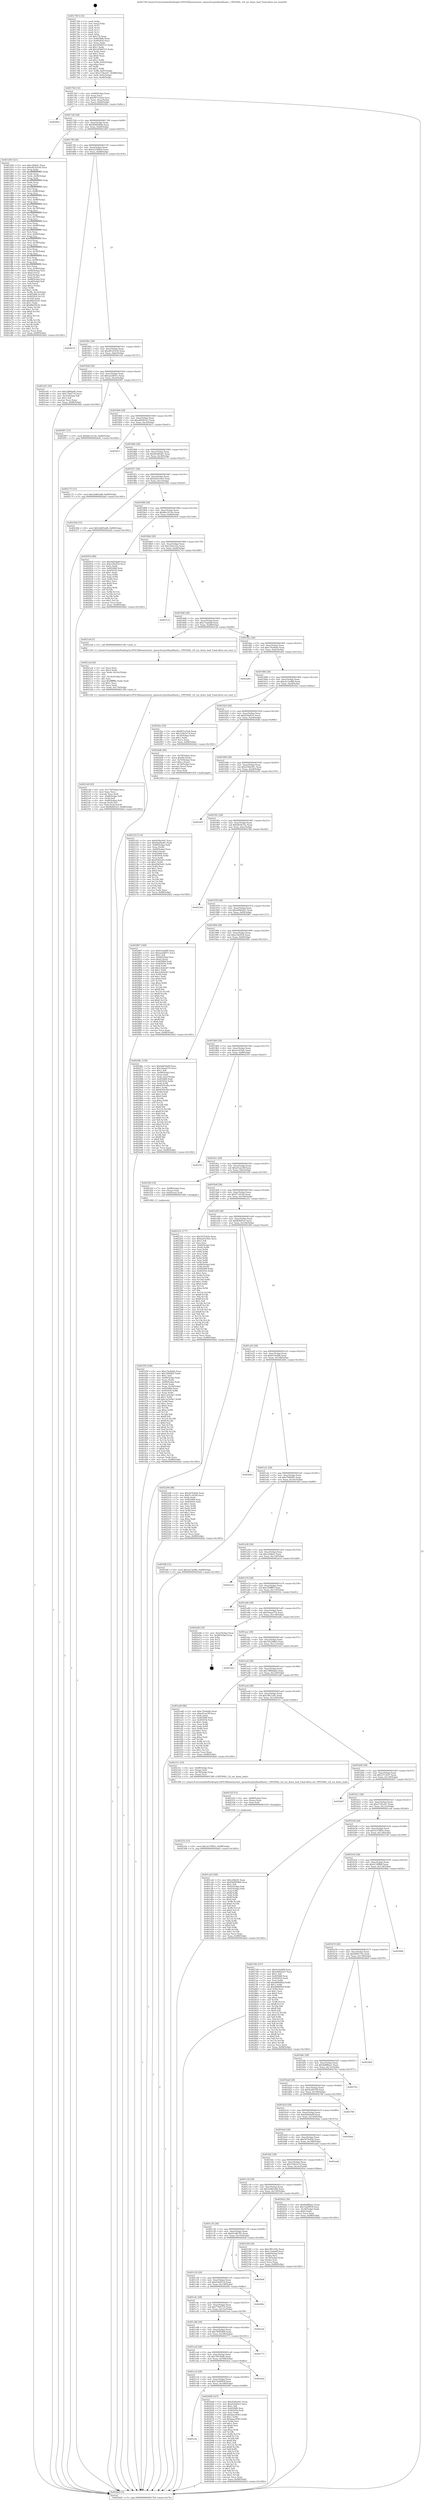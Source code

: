 digraph "0x401740" {
  label = "0x401740 (/mnt/c/Users/mathe/Desktop/tcc/POCII/binaries/extr_opensslcryptolhashlhash.c_OPENSSL_LH_set_down_load_Final-ollvm.out::main(0))"
  labelloc = "t"
  node[shape=record]

  Entry [label="",width=0.3,height=0.3,shape=circle,fillcolor=black,style=filled]
  "0x4017b4" [label="{
     0x4017b4 [32]\l
     | [instrs]\l
     &nbsp;&nbsp;0x4017b4 \<+6\>: mov -0x98(%rbp),%eax\l
     &nbsp;&nbsp;0x4017ba \<+2\>: mov %eax,%ecx\l
     &nbsp;&nbsp;0x4017bc \<+6\>: sub $0x967e1bc8,%ecx\l
     &nbsp;&nbsp;0x4017c2 \<+6\>: mov %eax,-0xac(%rbp)\l
     &nbsp;&nbsp;0x4017c8 \<+6\>: mov %ecx,-0xb0(%rbp)\l
     &nbsp;&nbsp;0x4017ce \<+6\>: je 000000000040200c \<main+0x8cc\>\l
  }"]
  "0x40200c" [label="{
     0x40200c\l
  }", style=dashed]
  "0x4017d4" [label="{
     0x4017d4 [28]\l
     | [instrs]\l
     &nbsp;&nbsp;0x4017d4 \<+5\>: jmp 00000000004017d9 \<main+0x99\>\l
     &nbsp;&nbsp;0x4017d9 \<+6\>: mov -0xac(%rbp),%eax\l
     &nbsp;&nbsp;0x4017df \<+5\>: sub $0x9dd928b6,%eax\l
     &nbsp;&nbsp;0x4017e4 \<+6\>: mov %eax,-0xb4(%rbp)\l
     &nbsp;&nbsp;0x4017ea \<+6\>: je 0000000000401d50 \<main+0x610\>\l
  }"]
  Exit [label="",width=0.3,height=0.3,shape=circle,fillcolor=black,style=filled,peripheries=2]
  "0x401d50" [label="{
     0x401d50 [321]\l
     | [instrs]\l
     &nbsp;&nbsp;0x401d50 \<+5\>: mov $0xc28def1,%eax\l
     &nbsp;&nbsp;0x401d55 \<+5\>: mov $0xa81d1b30,%ecx\l
     &nbsp;&nbsp;0x401d5a \<+3\>: mov %rsp,%rdx\l
     &nbsp;&nbsp;0x401d5d \<+4\>: add $0xfffffffffffffff0,%rdx\l
     &nbsp;&nbsp;0x401d61 \<+3\>: mov %rdx,%rsp\l
     &nbsp;&nbsp;0x401d64 \<+7\>: mov %rdx,-0x90(%rbp)\l
     &nbsp;&nbsp;0x401d6b \<+3\>: mov %rsp,%rdx\l
     &nbsp;&nbsp;0x401d6e \<+4\>: add $0xfffffffffffffff0,%rdx\l
     &nbsp;&nbsp;0x401d72 \<+3\>: mov %rdx,%rsp\l
     &nbsp;&nbsp;0x401d75 \<+3\>: mov %rsp,%rsi\l
     &nbsp;&nbsp;0x401d78 \<+4\>: add $0xfffffffffffffff0,%rsi\l
     &nbsp;&nbsp;0x401d7c \<+3\>: mov %rsi,%rsp\l
     &nbsp;&nbsp;0x401d7f \<+7\>: mov %rsi,-0x88(%rbp)\l
     &nbsp;&nbsp;0x401d86 \<+3\>: mov %rsp,%rsi\l
     &nbsp;&nbsp;0x401d89 \<+4\>: add $0xfffffffffffffff0,%rsi\l
     &nbsp;&nbsp;0x401d8d \<+3\>: mov %rsi,%rsp\l
     &nbsp;&nbsp;0x401d90 \<+4\>: mov %rsi,-0x80(%rbp)\l
     &nbsp;&nbsp;0x401d94 \<+3\>: mov %rsp,%rsi\l
     &nbsp;&nbsp;0x401d97 \<+4\>: add $0xfffffffffffffff0,%rsi\l
     &nbsp;&nbsp;0x401d9b \<+3\>: mov %rsi,%rsp\l
     &nbsp;&nbsp;0x401d9e \<+4\>: mov %rsi,-0x78(%rbp)\l
     &nbsp;&nbsp;0x401da2 \<+3\>: mov %rsp,%rsi\l
     &nbsp;&nbsp;0x401da5 \<+4\>: add $0xfffffffffffffff0,%rsi\l
     &nbsp;&nbsp;0x401da9 \<+3\>: mov %rsi,%rsp\l
     &nbsp;&nbsp;0x401dac \<+4\>: mov %rsi,-0x70(%rbp)\l
     &nbsp;&nbsp;0x401db0 \<+3\>: mov %rsp,%rsi\l
     &nbsp;&nbsp;0x401db3 \<+4\>: add $0xfffffffffffffff0,%rsi\l
     &nbsp;&nbsp;0x401db7 \<+3\>: mov %rsi,%rsp\l
     &nbsp;&nbsp;0x401dba \<+4\>: mov %rsi,-0x68(%rbp)\l
     &nbsp;&nbsp;0x401dbe \<+3\>: mov %rsp,%rsi\l
     &nbsp;&nbsp;0x401dc1 \<+4\>: add $0xfffffffffffffff0,%rsi\l
     &nbsp;&nbsp;0x401dc5 \<+3\>: mov %rsi,%rsp\l
     &nbsp;&nbsp;0x401dc8 \<+4\>: mov %rsi,-0x60(%rbp)\l
     &nbsp;&nbsp;0x401dcc \<+3\>: mov %rsp,%rsi\l
     &nbsp;&nbsp;0x401dcf \<+4\>: add $0xfffffffffffffff0,%rsi\l
     &nbsp;&nbsp;0x401dd3 \<+3\>: mov %rsi,%rsp\l
     &nbsp;&nbsp;0x401dd6 \<+4\>: mov %rsi,-0x58(%rbp)\l
     &nbsp;&nbsp;0x401dda \<+3\>: mov %rsp,%rsi\l
     &nbsp;&nbsp;0x401ddd \<+4\>: add $0xfffffffffffffff0,%rsi\l
     &nbsp;&nbsp;0x401de1 \<+3\>: mov %rsi,%rsp\l
     &nbsp;&nbsp;0x401de4 \<+4\>: mov %rsi,-0x50(%rbp)\l
     &nbsp;&nbsp;0x401de8 \<+3\>: mov %rsp,%rsi\l
     &nbsp;&nbsp;0x401deb \<+4\>: add $0xfffffffffffffff0,%rsi\l
     &nbsp;&nbsp;0x401def \<+3\>: mov %rsi,%rsp\l
     &nbsp;&nbsp;0x401df2 \<+4\>: mov %rsi,-0x48(%rbp)\l
     &nbsp;&nbsp;0x401df6 \<+3\>: mov %rsp,%rsi\l
     &nbsp;&nbsp;0x401df9 \<+4\>: add $0xfffffffffffffff0,%rsi\l
     &nbsp;&nbsp;0x401dfd \<+3\>: mov %rsi,%rsp\l
     &nbsp;&nbsp;0x401e00 \<+4\>: mov %rsi,-0x40(%rbp)\l
     &nbsp;&nbsp;0x401e04 \<+7\>: mov -0x90(%rbp),%rsi\l
     &nbsp;&nbsp;0x401e0b \<+6\>: movl $0x0,(%rsi)\l
     &nbsp;&nbsp;0x401e11 \<+6\>: mov -0x9c(%rbp),%edi\l
     &nbsp;&nbsp;0x401e17 \<+2\>: mov %edi,(%rdx)\l
     &nbsp;&nbsp;0x401e19 \<+7\>: mov -0x88(%rbp),%rsi\l
     &nbsp;&nbsp;0x401e20 \<+7\>: mov -0xa8(%rbp),%r8\l
     &nbsp;&nbsp;0x401e27 \<+3\>: mov %r8,(%rsi)\l
     &nbsp;&nbsp;0x401e2a \<+3\>: cmpl $0x2,(%rdx)\l
     &nbsp;&nbsp;0x401e2d \<+4\>: setne %r9b\l
     &nbsp;&nbsp;0x401e31 \<+4\>: and $0x1,%r9b\l
     &nbsp;&nbsp;0x401e35 \<+4\>: mov %r9b,-0x35(%rbp)\l
     &nbsp;&nbsp;0x401e39 \<+8\>: mov 0x405068,%r10d\l
     &nbsp;&nbsp;0x401e41 \<+8\>: mov 0x405054,%r11d\l
     &nbsp;&nbsp;0x401e49 \<+3\>: mov %r10d,%ebx\l
     &nbsp;&nbsp;0x401e4c \<+6\>: add $0x8bb59cd1,%ebx\l
     &nbsp;&nbsp;0x401e52 \<+3\>: sub $0x1,%ebx\l
     &nbsp;&nbsp;0x401e55 \<+6\>: sub $0x8bb59cd1,%ebx\l
     &nbsp;&nbsp;0x401e5b \<+4\>: imul %ebx,%r10d\l
     &nbsp;&nbsp;0x401e5f \<+4\>: and $0x1,%r10d\l
     &nbsp;&nbsp;0x401e63 \<+4\>: cmp $0x0,%r10d\l
     &nbsp;&nbsp;0x401e67 \<+4\>: sete %r9b\l
     &nbsp;&nbsp;0x401e6b \<+4\>: cmp $0xa,%r11d\l
     &nbsp;&nbsp;0x401e6f \<+4\>: setl %r14b\l
     &nbsp;&nbsp;0x401e73 \<+3\>: mov %r9b,%r15b\l
     &nbsp;&nbsp;0x401e76 \<+3\>: and %r14b,%r15b\l
     &nbsp;&nbsp;0x401e79 \<+3\>: xor %r14b,%r9b\l
     &nbsp;&nbsp;0x401e7c \<+3\>: or %r9b,%r15b\l
     &nbsp;&nbsp;0x401e7f \<+4\>: test $0x1,%r15b\l
     &nbsp;&nbsp;0x401e83 \<+3\>: cmovne %ecx,%eax\l
     &nbsp;&nbsp;0x401e86 \<+6\>: mov %eax,-0x98(%rbp)\l
     &nbsp;&nbsp;0x401e8c \<+5\>: jmp 0000000000402bd2 \<main+0x1492\>\l
  }"]
  "0x4017f0" [label="{
     0x4017f0 [28]\l
     | [instrs]\l
     &nbsp;&nbsp;0x4017f0 \<+5\>: jmp 00000000004017f5 \<main+0xb5\>\l
     &nbsp;&nbsp;0x4017f5 \<+6\>: mov -0xac(%rbp),%eax\l
     &nbsp;&nbsp;0x4017fb \<+5\>: sub $0xa22586a4,%eax\l
     &nbsp;&nbsp;0x401800 \<+6\>: mov %eax,-0xb8(%rbp)\l
     &nbsp;&nbsp;0x401806 \<+6\>: je 0000000000402b74 \<main+0x1434\>\l
  }"]
  "0x40233e" [label="{
     0x40233e [15]\l
     | [instrs]\l
     &nbsp;&nbsp;0x40233e \<+10\>: movl $0x3e37883c,-0x98(%rbp)\l
     &nbsp;&nbsp;0x402348 \<+5\>: jmp 0000000000402bd2 \<main+0x1492\>\l
  }"]
  "0x402b74" [label="{
     0x402b74\l
  }", style=dashed]
  "0x40180c" [label="{
     0x40180c [28]\l
     | [instrs]\l
     &nbsp;&nbsp;0x40180c \<+5\>: jmp 0000000000401811 \<main+0xd1\>\l
     &nbsp;&nbsp;0x401811 \<+6\>: mov -0xac(%rbp),%eax\l
     &nbsp;&nbsp;0x401817 \<+5\>: sub $0xa81d1b30,%eax\l
     &nbsp;&nbsp;0x40181c \<+6\>: mov %eax,-0xbc(%rbp)\l
     &nbsp;&nbsp;0x401822 \<+6\>: je 0000000000401e91 \<main+0x751\>\l
  }"]
  "0x40232f" [label="{
     0x40232f [15]\l
     | [instrs]\l
     &nbsp;&nbsp;0x40232f \<+4\>: mov -0x68(%rbp),%rax\l
     &nbsp;&nbsp;0x402333 \<+3\>: mov (%rax),%rax\l
     &nbsp;&nbsp;0x402336 \<+3\>: mov %rax,%rdi\l
     &nbsp;&nbsp;0x402339 \<+5\>: call 0000000000401030 \<free@plt\>\l
     | [calls]\l
     &nbsp;&nbsp;0x401030 \{1\} (unknown)\l
  }"]
  "0x401e91" [label="{
     0x401e91 [30]\l
     | [instrs]\l
     &nbsp;&nbsp;0x401e91 \<+5\>: mov $0x1980da82,%eax\l
     &nbsp;&nbsp;0x401e96 \<+5\>: mov $0x77fe0714,%ecx\l
     &nbsp;&nbsp;0x401e9b \<+3\>: mov -0x35(%rbp),%dl\l
     &nbsp;&nbsp;0x401e9e \<+3\>: test $0x1,%dl\l
     &nbsp;&nbsp;0x401ea1 \<+3\>: cmovne %ecx,%eax\l
     &nbsp;&nbsp;0x401ea4 \<+6\>: mov %eax,-0x98(%rbp)\l
     &nbsp;&nbsp;0x401eaa \<+5\>: jmp 0000000000402bd2 \<main+0x1492\>\l
  }"]
  "0x401828" [label="{
     0x401828 [28]\l
     | [instrs]\l
     &nbsp;&nbsp;0x401828 \<+5\>: jmp 000000000040182d \<main+0xed\>\l
     &nbsp;&nbsp;0x40182d \<+6\>: mov -0xac(%rbp),%eax\l
     &nbsp;&nbsp;0x401833 \<+5\>: sub $0xaa2db07c,%eax\l
     &nbsp;&nbsp;0x401838 \<+6\>: mov %eax,-0xc0(%rbp)\l
     &nbsp;&nbsp;0x40183e \<+6\>: je 0000000000402907 \<main+0x11c7\>\l
  }"]
  "0x4021d9" [label="{
     0x4021d9 [45]\l
     | [instrs]\l
     &nbsp;&nbsp;0x4021d9 \<+6\>: mov -0x170(%rbp),%ecx\l
     &nbsp;&nbsp;0x4021df \<+3\>: imul %eax,%ecx\l
     &nbsp;&nbsp;0x4021e2 \<+3\>: movslq %ecx,%rdi\l
     &nbsp;&nbsp;0x4021e5 \<+4\>: mov -0x68(%rbp),%r8\l
     &nbsp;&nbsp;0x4021e9 \<+3\>: mov (%r8),%r8\l
     &nbsp;&nbsp;0x4021ec \<+4\>: mov -0x60(%rbp),%r9\l
     &nbsp;&nbsp;0x4021f0 \<+3\>: movslq (%r9),%r9\l
     &nbsp;&nbsp;0x4021f3 \<+4\>: mov %rdi,(%r8,%r9,8)\l
     &nbsp;&nbsp;0x4021f7 \<+10\>: movl $0xfbf495e5,-0x98(%rbp)\l
     &nbsp;&nbsp;0x402201 \<+5\>: jmp 0000000000402bd2 \<main+0x1492\>\l
  }"]
  "0x402907" [label="{
     0x402907 [15]\l
     | [instrs]\l
     &nbsp;&nbsp;0x402907 \<+10\>: movl $0xbbc3214e,-0x98(%rbp)\l
     &nbsp;&nbsp;0x402911 \<+5\>: jmp 0000000000402bd2 \<main+0x1492\>\l
  }"]
  "0x401844" [label="{
     0x401844 [28]\l
     | [instrs]\l
     &nbsp;&nbsp;0x401844 \<+5\>: jmp 0000000000401849 \<main+0x109\>\l
     &nbsp;&nbsp;0x401849 \<+6\>: mov -0xac(%rbp),%eax\l
     &nbsp;&nbsp;0x40184f \<+5\>: sub $0xab8361b3,%eax\l
     &nbsp;&nbsp;0x401854 \<+6\>: mov %eax,-0xc4(%rbp)\l
     &nbsp;&nbsp;0x40185a \<+6\>: je 0000000000402611 \<main+0xed1\>\l
  }"]
  "0x4021ad" [label="{
     0x4021ad [44]\l
     | [instrs]\l
     &nbsp;&nbsp;0x4021ad \<+2\>: xor %ecx,%ecx\l
     &nbsp;&nbsp;0x4021af \<+5\>: mov $0x2,%edx\l
     &nbsp;&nbsp;0x4021b4 \<+6\>: mov %edx,-0x16c(%rbp)\l
     &nbsp;&nbsp;0x4021ba \<+1\>: cltd\l
     &nbsp;&nbsp;0x4021bb \<+6\>: mov -0x16c(%rbp),%esi\l
     &nbsp;&nbsp;0x4021c1 \<+2\>: idiv %esi\l
     &nbsp;&nbsp;0x4021c3 \<+6\>: imul $0xfffffffe,%edx,%edx\l
     &nbsp;&nbsp;0x4021c9 \<+3\>: sub $0x1,%ecx\l
     &nbsp;&nbsp;0x4021cc \<+2\>: sub %ecx,%edx\l
     &nbsp;&nbsp;0x4021ce \<+6\>: mov %edx,-0x170(%rbp)\l
     &nbsp;&nbsp;0x4021d4 \<+5\>: call 0000000000401160 \<next_i\>\l
     | [calls]\l
     &nbsp;&nbsp;0x401160 \{1\} (/mnt/c/Users/mathe/Desktop/tcc/POCII/binaries/extr_opensslcryptolhashlhash.c_OPENSSL_LH_set_down_load_Final-ollvm.out::next_i)\l
  }"]
  "0x402611" [label="{
     0x402611\l
  }", style=dashed]
  "0x401860" [label="{
     0x401860 [28]\l
     | [instrs]\l
     &nbsp;&nbsp;0x401860 \<+5\>: jmp 0000000000401865 \<main+0x125\>\l
     &nbsp;&nbsp;0x401865 \<+6\>: mov -0xac(%rbp),%eax\l
     &nbsp;&nbsp;0x40186b \<+5\>: sub $0xb0e84a81,%eax\l
     &nbsp;&nbsp;0x401870 \<+6\>: mov %eax,-0xc8(%rbp)\l
     &nbsp;&nbsp;0x401876 \<+6\>: je 0000000000402175 \<main+0xa35\>\l
  }"]
  "0x402103" [label="{
     0x402103 [114]\l
     | [instrs]\l
     &nbsp;&nbsp;0x402103 \<+5\>: mov $0xd54bc941,%ecx\l
     &nbsp;&nbsp;0x402108 \<+5\>: mov $0xb0e84a81,%edx\l
     &nbsp;&nbsp;0x40210d \<+4\>: mov -0x68(%rbp),%rdi\l
     &nbsp;&nbsp;0x402111 \<+3\>: mov %rax,(%rdi)\l
     &nbsp;&nbsp;0x402114 \<+4\>: mov -0x60(%rbp),%rax\l
     &nbsp;&nbsp;0x402118 \<+6\>: movl $0x0,(%rax)\l
     &nbsp;&nbsp;0x40211e \<+7\>: mov 0x405068,%esi\l
     &nbsp;&nbsp;0x402125 \<+8\>: mov 0x405054,%r8d\l
     &nbsp;&nbsp;0x40212d \<+3\>: mov %esi,%r9d\l
     &nbsp;&nbsp;0x402130 \<+7\>: add $0xd5bf3e61,%r9d\l
     &nbsp;&nbsp;0x402137 \<+4\>: sub $0x1,%r9d\l
     &nbsp;&nbsp;0x40213b \<+7\>: sub $0xd5bf3e61,%r9d\l
     &nbsp;&nbsp;0x402142 \<+4\>: imul %r9d,%esi\l
     &nbsp;&nbsp;0x402146 \<+3\>: and $0x1,%esi\l
     &nbsp;&nbsp;0x402149 \<+3\>: cmp $0x0,%esi\l
     &nbsp;&nbsp;0x40214c \<+4\>: sete %r10b\l
     &nbsp;&nbsp;0x402150 \<+4\>: cmp $0xa,%r8d\l
     &nbsp;&nbsp;0x402154 \<+4\>: setl %r11b\l
     &nbsp;&nbsp;0x402158 \<+3\>: mov %r10b,%bl\l
     &nbsp;&nbsp;0x40215b \<+3\>: and %r11b,%bl\l
     &nbsp;&nbsp;0x40215e \<+3\>: xor %r11b,%r10b\l
     &nbsp;&nbsp;0x402161 \<+3\>: or %r10b,%bl\l
     &nbsp;&nbsp;0x402164 \<+3\>: test $0x1,%bl\l
     &nbsp;&nbsp;0x402167 \<+3\>: cmovne %edx,%ecx\l
     &nbsp;&nbsp;0x40216a \<+6\>: mov %ecx,-0x98(%rbp)\l
     &nbsp;&nbsp;0x402170 \<+5\>: jmp 0000000000402bd2 \<main+0x1492\>\l
  }"]
  "0x402175" [label="{
     0x402175 [15]\l
     | [instrs]\l
     &nbsp;&nbsp;0x402175 \<+10\>: movl $0x5e865a68,-0x98(%rbp)\l
     &nbsp;&nbsp;0x40217f \<+5\>: jmp 0000000000402bd2 \<main+0x1492\>\l
  }"]
  "0x40187c" [label="{
     0x40187c [28]\l
     | [instrs]\l
     &nbsp;&nbsp;0x40187c \<+5\>: jmp 0000000000401881 \<main+0x141\>\l
     &nbsp;&nbsp;0x401881 \<+6\>: mov -0xac(%rbp),%eax\l
     &nbsp;&nbsp;0x401887 \<+5\>: sub $0xb2b5c9a5,%eax\l
     &nbsp;&nbsp;0x40188c \<+6\>: mov %eax,-0xcc(%rbp)\l
     &nbsp;&nbsp;0x401892 \<+6\>: je 000000000040230d \<main+0xbcd\>\l
  }"]
  "0x401cdc" [label="{
     0x401cdc\l
  }", style=dashed]
  "0x40230d" [label="{
     0x40230d [15]\l
     | [instrs]\l
     &nbsp;&nbsp;0x40230d \<+10\>: movl $0x5e865a68,-0x98(%rbp)\l
     &nbsp;&nbsp;0x402317 \<+5\>: jmp 0000000000402bd2 \<main+0x1492\>\l
  }"]
  "0x401898" [label="{
     0x401898 [28]\l
     | [instrs]\l
     &nbsp;&nbsp;0x401898 \<+5\>: jmp 000000000040189d \<main+0x15d\>\l
     &nbsp;&nbsp;0x40189d \<+6\>: mov -0xac(%rbp),%eax\l
     &nbsp;&nbsp;0x4018a3 \<+5\>: sub $0xbbc3214e,%eax\l
     &nbsp;&nbsp;0x4018a8 \<+6\>: mov %eax,-0xd0(%rbp)\l
     &nbsp;&nbsp;0x4018ae \<+6\>: je 0000000000402916 \<main+0x11d6\>\l
  }"]
  "0x402048" [label="{
     0x402048 [147]\l
     | [instrs]\l
     &nbsp;&nbsp;0x402048 \<+5\>: mov $0xd54bc941,%eax\l
     &nbsp;&nbsp;0x40204d \<+5\>: mov $0xd18af5e5,%ecx\l
     &nbsp;&nbsp;0x402052 \<+2\>: mov $0x1,%dl\l
     &nbsp;&nbsp;0x402054 \<+7\>: mov 0x405068,%esi\l
     &nbsp;&nbsp;0x40205b \<+7\>: mov 0x405054,%edi\l
     &nbsp;&nbsp;0x402062 \<+3\>: mov %esi,%r8d\l
     &nbsp;&nbsp;0x402065 \<+7\>: add $0xbaec9583,%r8d\l
     &nbsp;&nbsp;0x40206c \<+4\>: sub $0x1,%r8d\l
     &nbsp;&nbsp;0x402070 \<+7\>: sub $0xbaec9583,%r8d\l
     &nbsp;&nbsp;0x402077 \<+4\>: imul %r8d,%esi\l
     &nbsp;&nbsp;0x40207b \<+3\>: and $0x1,%esi\l
     &nbsp;&nbsp;0x40207e \<+3\>: cmp $0x0,%esi\l
     &nbsp;&nbsp;0x402081 \<+4\>: sete %r9b\l
     &nbsp;&nbsp;0x402085 \<+3\>: cmp $0xa,%edi\l
     &nbsp;&nbsp;0x402088 \<+4\>: setl %r10b\l
     &nbsp;&nbsp;0x40208c \<+3\>: mov %r9b,%r11b\l
     &nbsp;&nbsp;0x40208f \<+4\>: xor $0xff,%r11b\l
     &nbsp;&nbsp;0x402093 \<+3\>: mov %r10b,%bl\l
     &nbsp;&nbsp;0x402096 \<+3\>: xor $0xff,%bl\l
     &nbsp;&nbsp;0x402099 \<+3\>: xor $0x1,%dl\l
     &nbsp;&nbsp;0x40209c \<+3\>: mov %r11b,%r14b\l
     &nbsp;&nbsp;0x40209f \<+4\>: and $0xff,%r14b\l
     &nbsp;&nbsp;0x4020a3 \<+3\>: and %dl,%r9b\l
     &nbsp;&nbsp;0x4020a6 \<+3\>: mov %bl,%r15b\l
     &nbsp;&nbsp;0x4020a9 \<+4\>: and $0xff,%r15b\l
     &nbsp;&nbsp;0x4020ad \<+3\>: and %dl,%r10b\l
     &nbsp;&nbsp;0x4020b0 \<+3\>: or %r9b,%r14b\l
     &nbsp;&nbsp;0x4020b3 \<+3\>: or %r10b,%r15b\l
     &nbsp;&nbsp;0x4020b6 \<+3\>: xor %r15b,%r14b\l
     &nbsp;&nbsp;0x4020b9 \<+3\>: or %bl,%r11b\l
     &nbsp;&nbsp;0x4020bc \<+4\>: xor $0xff,%r11b\l
     &nbsp;&nbsp;0x4020c0 \<+3\>: or $0x1,%dl\l
     &nbsp;&nbsp;0x4020c3 \<+3\>: and %dl,%r11b\l
     &nbsp;&nbsp;0x4020c6 \<+3\>: or %r11b,%r14b\l
     &nbsp;&nbsp;0x4020c9 \<+4\>: test $0x1,%r14b\l
     &nbsp;&nbsp;0x4020cd \<+3\>: cmovne %ecx,%eax\l
     &nbsp;&nbsp;0x4020d0 \<+6\>: mov %eax,-0x98(%rbp)\l
     &nbsp;&nbsp;0x4020d6 \<+5\>: jmp 0000000000402bd2 \<main+0x1492\>\l
  }"]
  "0x402916" [label="{
     0x402916 [86]\l
     | [instrs]\l
     &nbsp;&nbsp;0x402916 \<+5\>: mov $0x4dd5da6f,%eax\l
     &nbsp;&nbsp;0x40291b \<+5\>: mov $0xe1fb2f54,%ecx\l
     &nbsp;&nbsp;0x402920 \<+2\>: xor %edx,%edx\l
     &nbsp;&nbsp;0x402922 \<+7\>: mov 0x405068,%esi\l
     &nbsp;&nbsp;0x402929 \<+7\>: mov 0x405054,%edi\l
     &nbsp;&nbsp;0x402930 \<+3\>: sub $0x1,%edx\l
     &nbsp;&nbsp;0x402933 \<+3\>: mov %esi,%r8d\l
     &nbsp;&nbsp;0x402936 \<+3\>: add %edx,%r8d\l
     &nbsp;&nbsp;0x402939 \<+4\>: imul %r8d,%esi\l
     &nbsp;&nbsp;0x40293d \<+3\>: and $0x1,%esi\l
     &nbsp;&nbsp;0x402940 \<+3\>: cmp $0x0,%esi\l
     &nbsp;&nbsp;0x402943 \<+4\>: sete %r9b\l
     &nbsp;&nbsp;0x402947 \<+3\>: cmp $0xa,%edi\l
     &nbsp;&nbsp;0x40294a \<+4\>: setl %r10b\l
     &nbsp;&nbsp;0x40294e \<+3\>: mov %r9b,%r11b\l
     &nbsp;&nbsp;0x402951 \<+3\>: and %r10b,%r11b\l
     &nbsp;&nbsp;0x402954 \<+3\>: xor %r10b,%r9b\l
     &nbsp;&nbsp;0x402957 \<+3\>: or %r9b,%r11b\l
     &nbsp;&nbsp;0x40295a \<+4\>: test $0x1,%r11b\l
     &nbsp;&nbsp;0x40295e \<+3\>: cmovne %ecx,%eax\l
     &nbsp;&nbsp;0x402961 \<+6\>: mov %eax,-0x98(%rbp)\l
     &nbsp;&nbsp;0x402967 \<+5\>: jmp 0000000000402bd2 \<main+0x1492\>\l
  }"]
  "0x4018b4" [label="{
     0x4018b4 [28]\l
     | [instrs]\l
     &nbsp;&nbsp;0x4018b4 \<+5\>: jmp 00000000004018b9 \<main+0x179\>\l
     &nbsp;&nbsp;0x4018b9 \<+6\>: mov -0xac(%rbp),%eax\l
     &nbsp;&nbsp;0x4018bf \<+5\>: sub $0xc26e522e,%eax\l
     &nbsp;&nbsp;0x4018c4 \<+6\>: mov %eax,-0xd4(%rbp)\l
     &nbsp;&nbsp;0x4018ca \<+6\>: je 00000000004027c0 \<main+0x1080\>\l
  }"]
  "0x401cc0" [label="{
     0x401cc0 [28]\l
     | [instrs]\l
     &nbsp;&nbsp;0x401cc0 \<+5\>: jmp 0000000000401cc5 \<main+0x585\>\l
     &nbsp;&nbsp;0x401cc5 \<+6\>: mov -0xac(%rbp),%eax\l
     &nbsp;&nbsp;0x401ccb \<+5\>: sub $0x7ea6993f,%eax\l
     &nbsp;&nbsp;0x401cd0 \<+6\>: mov %eax,-0x168(%rbp)\l
     &nbsp;&nbsp;0x401cd6 \<+6\>: je 0000000000402048 \<main+0x908\>\l
  }"]
  "0x4027c0" [label="{
     0x4027c0\l
  }", style=dashed]
  "0x4018d0" [label="{
     0x4018d0 [28]\l
     | [instrs]\l
     &nbsp;&nbsp;0x4018d0 \<+5\>: jmp 00000000004018d5 \<main+0x195\>\l
     &nbsp;&nbsp;0x4018d5 \<+6\>: mov -0xac(%rbp),%eax\l
     &nbsp;&nbsp;0x4018db \<+5\>: sub $0xc7aaba6f,%eax\l
     &nbsp;&nbsp;0x4018e0 \<+6\>: mov %eax,-0xd8(%rbp)\l
     &nbsp;&nbsp;0x4018e6 \<+6\>: je 00000000004021a8 \<main+0xa68\>\l
  }"]
  "0x4024aa" [label="{
     0x4024aa\l
  }", style=dashed]
  "0x4021a8" [label="{
     0x4021a8 [5]\l
     | [instrs]\l
     &nbsp;&nbsp;0x4021a8 \<+5\>: call 0000000000401160 \<next_i\>\l
     | [calls]\l
     &nbsp;&nbsp;0x401160 \{1\} (/mnt/c/Users/mathe/Desktop/tcc/POCII/binaries/extr_opensslcryptolhashlhash.c_OPENSSL_LH_set_down_load_Final-ollvm.out::next_i)\l
  }"]
  "0x4018ec" [label="{
     0x4018ec [28]\l
     | [instrs]\l
     &nbsp;&nbsp;0x4018ec \<+5\>: jmp 00000000004018f1 \<main+0x1b1\>\l
     &nbsp;&nbsp;0x4018f1 \<+6\>: mov -0xac(%rbp),%eax\l
     &nbsp;&nbsp;0x4018f7 \<+5\>: sub $0xc7bc8ebb,%eax\l
     &nbsp;&nbsp;0x4018fc \<+6\>: mov %eax,-0xdc(%rbp)\l
     &nbsp;&nbsp;0x401902 \<+6\>: je 0000000000402a62 \<main+0x1322\>\l
  }"]
  "0x401ca4" [label="{
     0x401ca4 [28]\l
     | [instrs]\l
     &nbsp;&nbsp;0x401ca4 \<+5\>: jmp 0000000000401ca9 \<main+0x569\>\l
     &nbsp;&nbsp;0x401ca9 \<+6\>: mov -0xac(%rbp),%eax\l
     &nbsp;&nbsp;0x401caf \<+5\>: sub $0x79978afb,%eax\l
     &nbsp;&nbsp;0x401cb4 \<+6\>: mov %eax,-0x164(%rbp)\l
     &nbsp;&nbsp;0x401cba \<+6\>: je 00000000004024aa \<main+0xd6a\>\l
  }"]
  "0x402a62" [label="{
     0x402a62\l
  }", style=dashed]
  "0x401908" [label="{
     0x401908 [28]\l
     | [instrs]\l
     &nbsp;&nbsp;0x401908 \<+5\>: jmp 000000000040190d \<main+0x1cd\>\l
     &nbsp;&nbsp;0x40190d \<+6\>: mov -0xac(%rbp),%eax\l
     &nbsp;&nbsp;0x401913 \<+5\>: sub $0xcb13a49b,%eax\l
     &nbsp;&nbsp;0x401918 \<+6\>: mov %eax,-0xe0(%rbp)\l
     &nbsp;&nbsp;0x40191e \<+6\>: je 0000000000401fee \<main+0x8ae\>\l
  }"]
  "0x402771" [label="{
     0x402771\l
  }", style=dashed]
  "0x401fee" [label="{
     0x401fee [30]\l
     | [instrs]\l
     &nbsp;&nbsp;0x401fee \<+5\>: mov $0x967e1bc8,%eax\l
     &nbsp;&nbsp;0x401ff3 \<+5\>: mov $0x516b3c7d,%ecx\l
     &nbsp;&nbsp;0x401ff8 \<+3\>: mov -0x34(%rbp),%edx\l
     &nbsp;&nbsp;0x401ffb \<+3\>: cmp $0x1,%edx\l
     &nbsp;&nbsp;0x401ffe \<+3\>: cmovl %ecx,%eax\l
     &nbsp;&nbsp;0x402001 \<+6\>: mov %eax,-0x98(%rbp)\l
     &nbsp;&nbsp;0x402007 \<+5\>: jmp 0000000000402bd2 \<main+0x1492\>\l
  }"]
  "0x401924" [label="{
     0x401924 [28]\l
     | [instrs]\l
     &nbsp;&nbsp;0x401924 \<+5\>: jmp 0000000000401929 \<main+0x1e9\>\l
     &nbsp;&nbsp;0x401929 \<+6\>: mov -0xac(%rbp),%eax\l
     &nbsp;&nbsp;0x40192f \<+5\>: sub $0xd18af5e5,%eax\l
     &nbsp;&nbsp;0x401934 \<+6\>: mov %eax,-0xe4(%rbp)\l
     &nbsp;&nbsp;0x40193a \<+6\>: je 00000000004020db \<main+0x99b\>\l
  }"]
  "0x401c88" [label="{
     0x401c88 [28]\l
     | [instrs]\l
     &nbsp;&nbsp;0x401c88 \<+5\>: jmp 0000000000401c8d \<main+0x54d\>\l
     &nbsp;&nbsp;0x401c8d \<+6\>: mov -0xac(%rbp),%eax\l
     &nbsp;&nbsp;0x401c93 \<+5\>: sub $0x789f50d6,%eax\l
     &nbsp;&nbsp;0x401c98 \<+6\>: mov %eax,-0x160(%rbp)\l
     &nbsp;&nbsp;0x401c9e \<+6\>: je 0000000000402771 \<main+0x1031\>\l
  }"]
  "0x4020db" [label="{
     0x4020db [40]\l
     | [instrs]\l
     &nbsp;&nbsp;0x4020db \<+4\>: mov -0x78(%rbp),%rax\l
     &nbsp;&nbsp;0x4020df \<+7\>: movq $0x64,(%rax)\l
     &nbsp;&nbsp;0x4020e6 \<+4\>: mov -0x70(%rbp),%rax\l
     &nbsp;&nbsp;0x4020ea \<+6\>: movl $0x1,(%rax)\l
     &nbsp;&nbsp;0x4020f0 \<+4\>: mov -0x70(%rbp),%rax\l
     &nbsp;&nbsp;0x4020f4 \<+3\>: movslq (%rax),%rax\l
     &nbsp;&nbsp;0x4020f7 \<+4\>: shl $0x3,%rax\l
     &nbsp;&nbsp;0x4020fb \<+3\>: mov %rax,%rdi\l
     &nbsp;&nbsp;0x4020fe \<+5\>: call 0000000000401050 \<malloc@plt\>\l
     | [calls]\l
     &nbsp;&nbsp;0x401050 \{1\} (unknown)\l
  }"]
  "0x401940" [label="{
     0x401940 [28]\l
     | [instrs]\l
     &nbsp;&nbsp;0x401940 \<+5\>: jmp 0000000000401945 \<main+0x205\>\l
     &nbsp;&nbsp;0x401945 \<+6\>: mov -0xac(%rbp),%eax\l
     &nbsp;&nbsp;0x40194b \<+5\>: sub $0xd54bc941,%eax\l
     &nbsp;&nbsp;0x401950 \<+6\>: mov %eax,-0xe8(%rbp)\l
     &nbsp;&nbsp;0x401956 \<+6\>: je 0000000000402a95 \<main+0x1355\>\l
  }"]
  "0x401eaf" [label="{
     0x401eaf\l
  }", style=dashed]
  "0x402a95" [label="{
     0x402a95\l
  }", style=dashed]
  "0x40195c" [label="{
     0x40195c [28]\l
     | [instrs]\l
     &nbsp;&nbsp;0x40195c \<+5\>: jmp 0000000000401961 \<main+0x221\>\l
     &nbsp;&nbsp;0x401961 \<+6\>: mov -0xac(%rbp),%eax\l
     &nbsp;&nbsp;0x401967 \<+5\>: sub $0xd9c9c55c,%eax\l
     &nbsp;&nbsp;0x40196c \<+6\>: mov %eax,-0xec(%rbp)\l
     &nbsp;&nbsp;0x401972 \<+6\>: je 000000000040234d \<main+0xc0d\>\l
  }"]
  "0x401c6c" [label="{
     0x401c6c [28]\l
     | [instrs]\l
     &nbsp;&nbsp;0x401c6c \<+5\>: jmp 0000000000401c71 \<main+0x531\>\l
     &nbsp;&nbsp;0x401c71 \<+6\>: mov -0xac(%rbp),%eax\l
     &nbsp;&nbsp;0x401c77 \<+5\>: sub $0x77fe0714,%eax\l
     &nbsp;&nbsp;0x401c7c \<+6\>: mov %eax,-0x15c(%rbp)\l
     &nbsp;&nbsp;0x401c82 \<+6\>: je 0000000000401eaf \<main+0x76f\>\l
  }"]
  "0x40234d" [label="{
     0x40234d\l
  }", style=dashed]
  "0x401978" [label="{
     0x401978 [28]\l
     | [instrs]\l
     &nbsp;&nbsp;0x401978 \<+5\>: jmp 000000000040197d \<main+0x23d\>\l
     &nbsp;&nbsp;0x40197d \<+6\>: mov -0xac(%rbp),%eax\l
     &nbsp;&nbsp;0x401983 \<+5\>: sub $0xe00b42d7,%eax\l
     &nbsp;&nbsp;0x401988 \<+6\>: mov %eax,-0xf0(%rbp)\l
     &nbsp;&nbsp;0x40198e \<+6\>: je 0000000000402867 \<main+0x1127\>\l
  }"]
  "0x4026fe" [label="{
     0x4026fe\l
  }", style=dashed]
  "0x402867" [label="{
     0x402867 [160]\l
     | [instrs]\l
     &nbsp;&nbsp;0x402867 \<+5\>: mov $0xfe1bafd9,%eax\l
     &nbsp;&nbsp;0x40286c \<+5\>: mov $0xaa2db07c,%ecx\l
     &nbsp;&nbsp;0x402871 \<+2\>: mov $0x1,%dl\l
     &nbsp;&nbsp;0x402873 \<+7\>: mov -0x90(%rbp),%rsi\l
     &nbsp;&nbsp;0x40287a \<+6\>: movl $0x0,(%rsi)\l
     &nbsp;&nbsp;0x402880 \<+7\>: mov 0x405068,%edi\l
     &nbsp;&nbsp;0x402887 \<+8\>: mov 0x405054,%r8d\l
     &nbsp;&nbsp;0x40288f \<+3\>: mov %edi,%r9d\l
     &nbsp;&nbsp;0x402892 \<+7\>: add $0x2cbd2e67,%r9d\l
     &nbsp;&nbsp;0x402899 \<+4\>: sub $0x1,%r9d\l
     &nbsp;&nbsp;0x40289d \<+7\>: sub $0x2cbd2e67,%r9d\l
     &nbsp;&nbsp;0x4028a4 \<+4\>: imul %r9d,%edi\l
     &nbsp;&nbsp;0x4028a8 \<+3\>: and $0x1,%edi\l
     &nbsp;&nbsp;0x4028ab \<+3\>: cmp $0x0,%edi\l
     &nbsp;&nbsp;0x4028ae \<+4\>: sete %r10b\l
     &nbsp;&nbsp;0x4028b2 \<+4\>: cmp $0xa,%r8d\l
     &nbsp;&nbsp;0x4028b6 \<+4\>: setl %r11b\l
     &nbsp;&nbsp;0x4028ba \<+3\>: mov %r10b,%bl\l
     &nbsp;&nbsp;0x4028bd \<+3\>: xor $0xff,%bl\l
     &nbsp;&nbsp;0x4028c0 \<+3\>: mov %r11b,%r14b\l
     &nbsp;&nbsp;0x4028c3 \<+4\>: xor $0xff,%r14b\l
     &nbsp;&nbsp;0x4028c7 \<+3\>: xor $0x0,%dl\l
     &nbsp;&nbsp;0x4028ca \<+3\>: mov %bl,%r15b\l
     &nbsp;&nbsp;0x4028cd \<+4\>: and $0x0,%r15b\l
     &nbsp;&nbsp;0x4028d1 \<+3\>: and %dl,%r10b\l
     &nbsp;&nbsp;0x4028d4 \<+3\>: mov %r14b,%r12b\l
     &nbsp;&nbsp;0x4028d7 \<+4\>: and $0x0,%r12b\l
     &nbsp;&nbsp;0x4028db \<+3\>: and %dl,%r11b\l
     &nbsp;&nbsp;0x4028de \<+3\>: or %r10b,%r15b\l
     &nbsp;&nbsp;0x4028e1 \<+3\>: or %r11b,%r12b\l
     &nbsp;&nbsp;0x4028e4 \<+3\>: xor %r12b,%r15b\l
     &nbsp;&nbsp;0x4028e7 \<+3\>: or %r14b,%bl\l
     &nbsp;&nbsp;0x4028ea \<+3\>: xor $0xff,%bl\l
     &nbsp;&nbsp;0x4028ed \<+3\>: or $0x0,%dl\l
     &nbsp;&nbsp;0x4028f0 \<+2\>: and %dl,%bl\l
     &nbsp;&nbsp;0x4028f2 \<+3\>: or %bl,%r15b\l
     &nbsp;&nbsp;0x4028f5 \<+4\>: test $0x1,%r15b\l
     &nbsp;&nbsp;0x4028f9 \<+3\>: cmovne %ecx,%eax\l
     &nbsp;&nbsp;0x4028fc \<+6\>: mov %eax,-0x98(%rbp)\l
     &nbsp;&nbsp;0x402902 \<+5\>: jmp 0000000000402bd2 \<main+0x1492\>\l
  }"]
  "0x401994" [label="{
     0x401994 [28]\l
     | [instrs]\l
     &nbsp;&nbsp;0x401994 \<+5\>: jmp 0000000000401999 \<main+0x259\>\l
     &nbsp;&nbsp;0x401999 \<+6\>: mov -0xac(%rbp),%eax\l
     &nbsp;&nbsp;0x40199f \<+5\>: sub $0xe1fb2f54,%eax\l
     &nbsp;&nbsp;0x4019a4 \<+6\>: mov %eax,-0xf4(%rbp)\l
     &nbsp;&nbsp;0x4019aa \<+6\>: je 000000000040296c \<main+0x122c\>\l
  }"]
  "0x401c50" [label="{
     0x401c50 [28]\l
     | [instrs]\l
     &nbsp;&nbsp;0x401c50 \<+5\>: jmp 0000000000401c55 \<main+0x515\>\l
     &nbsp;&nbsp;0x401c55 \<+6\>: mov -0xac(%rbp),%eax\l
     &nbsp;&nbsp;0x401c5b \<+5\>: sub $0x634df7cd,%eax\l
     &nbsp;&nbsp;0x401c60 \<+6\>: mov %eax,-0x158(%rbp)\l
     &nbsp;&nbsp;0x401c66 \<+6\>: je 00000000004026fe \<main+0xfbe\>\l
  }"]
  "0x40296c" [label="{
     0x40296c [159]\l
     | [instrs]\l
     &nbsp;&nbsp;0x40296c \<+5\>: mov $0x4dd5da6f,%eax\l
     &nbsp;&nbsp;0x402971 \<+5\>: mov $0x16aaa374,%ecx\l
     &nbsp;&nbsp;0x402976 \<+2\>: mov $0x1,%dl\l
     &nbsp;&nbsp;0x402978 \<+7\>: mov -0x90(%rbp),%rsi\l
     &nbsp;&nbsp;0x40297f \<+2\>: mov (%rsi),%edi\l
     &nbsp;&nbsp;0x402981 \<+3\>: mov %edi,-0x2c(%rbp)\l
     &nbsp;&nbsp;0x402984 \<+7\>: mov 0x405068,%edi\l
     &nbsp;&nbsp;0x40298b \<+8\>: mov 0x405054,%r8d\l
     &nbsp;&nbsp;0x402993 \<+3\>: mov %edi,%r9d\l
     &nbsp;&nbsp;0x402996 \<+7\>: add $0x6505cf9a,%r9d\l
     &nbsp;&nbsp;0x40299d \<+4\>: sub $0x1,%r9d\l
     &nbsp;&nbsp;0x4029a1 \<+7\>: sub $0x6505cf9a,%r9d\l
     &nbsp;&nbsp;0x4029a8 \<+4\>: imul %r9d,%edi\l
     &nbsp;&nbsp;0x4029ac \<+3\>: and $0x1,%edi\l
     &nbsp;&nbsp;0x4029af \<+3\>: cmp $0x0,%edi\l
     &nbsp;&nbsp;0x4029b2 \<+4\>: sete %r10b\l
     &nbsp;&nbsp;0x4029b6 \<+4\>: cmp $0xa,%r8d\l
     &nbsp;&nbsp;0x4029ba \<+4\>: setl %r11b\l
     &nbsp;&nbsp;0x4029be \<+3\>: mov %r10b,%bl\l
     &nbsp;&nbsp;0x4029c1 \<+3\>: xor $0xff,%bl\l
     &nbsp;&nbsp;0x4029c4 \<+3\>: mov %r11b,%r14b\l
     &nbsp;&nbsp;0x4029c7 \<+4\>: xor $0xff,%r14b\l
     &nbsp;&nbsp;0x4029cb \<+3\>: xor $0x0,%dl\l
     &nbsp;&nbsp;0x4029ce \<+3\>: mov %bl,%r15b\l
     &nbsp;&nbsp;0x4029d1 \<+4\>: and $0x0,%r15b\l
     &nbsp;&nbsp;0x4029d5 \<+3\>: and %dl,%r10b\l
     &nbsp;&nbsp;0x4029d8 \<+3\>: mov %r14b,%r12b\l
     &nbsp;&nbsp;0x4029db \<+4\>: and $0x0,%r12b\l
     &nbsp;&nbsp;0x4029df \<+3\>: and %dl,%r11b\l
     &nbsp;&nbsp;0x4029e2 \<+3\>: or %r10b,%r15b\l
     &nbsp;&nbsp;0x4029e5 \<+3\>: or %r11b,%r12b\l
     &nbsp;&nbsp;0x4029e8 \<+3\>: xor %r12b,%r15b\l
     &nbsp;&nbsp;0x4029eb \<+3\>: or %r14b,%bl\l
     &nbsp;&nbsp;0x4029ee \<+3\>: xor $0xff,%bl\l
     &nbsp;&nbsp;0x4029f1 \<+3\>: or $0x0,%dl\l
     &nbsp;&nbsp;0x4029f4 \<+2\>: and %dl,%bl\l
     &nbsp;&nbsp;0x4029f6 \<+3\>: or %bl,%r15b\l
     &nbsp;&nbsp;0x4029f9 \<+4\>: test $0x1,%r15b\l
     &nbsp;&nbsp;0x4029fd \<+3\>: cmovne %ecx,%eax\l
     &nbsp;&nbsp;0x402a00 \<+6\>: mov %eax,-0x98(%rbp)\l
     &nbsp;&nbsp;0x402a06 \<+5\>: jmp 0000000000402bd2 \<main+0x1492\>\l
  }"]
  "0x4019b0" [label="{
     0x4019b0 [28]\l
     | [instrs]\l
     &nbsp;&nbsp;0x4019b0 \<+5\>: jmp 00000000004019b5 \<main+0x275\>\l
     &nbsp;&nbsp;0x4019b5 \<+6\>: mov -0xac(%rbp),%eax\l
     &nbsp;&nbsp;0x4019bb \<+5\>: sub $0xea183efc,%eax\l
     &nbsp;&nbsp;0x4019c0 \<+6\>: mov %eax,-0xf8(%rbp)\l
     &nbsp;&nbsp;0x4019c6 \<+6\>: je 00000000004025f3 \<main+0xeb3\>\l
  }"]
  "0x402b4f" [label="{
     0x402b4f\l
  }", style=dashed]
  "0x4025f3" [label="{
     0x4025f3\l
  }", style=dashed]
  "0x4019cc" [label="{
     0x4019cc [28]\l
     | [instrs]\l
     &nbsp;&nbsp;0x4019cc \<+5\>: jmp 00000000004019d1 \<main+0x291\>\l
     &nbsp;&nbsp;0x4019d1 \<+6\>: mov -0xac(%rbp),%eax\l
     &nbsp;&nbsp;0x4019d7 \<+5\>: sub $0xef1aa19f,%eax\l
     &nbsp;&nbsp;0x4019dc \<+6\>: mov %eax,-0xfc(%rbp)\l
     &nbsp;&nbsp;0x4019e2 \<+6\>: je 0000000000401f26 \<main+0x7e6\>\l
  }"]
  "0x401c34" [label="{
     0x401c34 [28]\l
     | [instrs]\l
     &nbsp;&nbsp;0x401c34 \<+5\>: jmp 0000000000401c39 \<main+0x4f9\>\l
     &nbsp;&nbsp;0x401c39 \<+6\>: mov -0xac(%rbp),%eax\l
     &nbsp;&nbsp;0x401c3f \<+5\>: sub $0x61e8b781,%eax\l
     &nbsp;&nbsp;0x401c44 \<+6\>: mov %eax,-0x154(%rbp)\l
     &nbsp;&nbsp;0x401c4a \<+6\>: je 0000000000402b4f \<main+0x140f\>\l
  }"]
  "0x401f26" [label="{
     0x401f26 [19]\l
     | [instrs]\l
     &nbsp;&nbsp;0x401f26 \<+7\>: mov -0x88(%rbp),%rax\l
     &nbsp;&nbsp;0x401f2d \<+3\>: mov (%rax),%rax\l
     &nbsp;&nbsp;0x401f30 \<+4\>: mov 0x8(%rax),%rdi\l
     &nbsp;&nbsp;0x401f34 \<+5\>: call 0000000000401060 \<atoi@plt\>\l
     | [calls]\l
     &nbsp;&nbsp;0x401060 \{1\} (unknown)\l
  }"]
  "0x4019e8" [label="{
     0x4019e8 [28]\l
     | [instrs]\l
     &nbsp;&nbsp;0x4019e8 \<+5\>: jmp 00000000004019ed \<main+0x2ad\>\l
     &nbsp;&nbsp;0x4019ed \<+6\>: mov -0xac(%rbp),%eax\l
     &nbsp;&nbsp;0x4019f3 \<+5\>: sub $0xf7c3d3fd,%eax\l
     &nbsp;&nbsp;0x4019f8 \<+6\>: mov %eax,-0x100(%rbp)\l
     &nbsp;&nbsp;0x4019fe \<+6\>: je 000000000040225c \<main+0xb1c\>\l
  }"]
  "0x402184" [label="{
     0x402184 [36]\l
     | [instrs]\l
     &nbsp;&nbsp;0x402184 \<+5\>: mov $0x1f81230c,%eax\l
     &nbsp;&nbsp;0x402189 \<+5\>: mov $0xc7aaba6f,%ecx\l
     &nbsp;&nbsp;0x40218e \<+4\>: mov -0x60(%rbp),%rdx\l
     &nbsp;&nbsp;0x402192 \<+2\>: mov (%rdx),%esi\l
     &nbsp;&nbsp;0x402194 \<+4\>: mov -0x70(%rbp),%rdx\l
     &nbsp;&nbsp;0x402198 \<+2\>: cmp (%rdx),%esi\l
     &nbsp;&nbsp;0x40219a \<+3\>: cmovl %ecx,%eax\l
     &nbsp;&nbsp;0x40219d \<+6\>: mov %eax,-0x98(%rbp)\l
     &nbsp;&nbsp;0x4021a3 \<+5\>: jmp 0000000000402bd2 \<main+0x1492\>\l
  }"]
  "0x40225c" [label="{
     0x40225c [177]\l
     | [instrs]\l
     &nbsp;&nbsp;0x40225c \<+5\>: mov $0x507fc82b,%eax\l
     &nbsp;&nbsp;0x402261 \<+5\>: mov $0xb2b5c9a5,%ecx\l
     &nbsp;&nbsp;0x402266 \<+2\>: mov $0x1,%dl\l
     &nbsp;&nbsp;0x402268 \<+2\>: xor %esi,%esi\l
     &nbsp;&nbsp;0x40226a \<+4\>: mov -0x60(%rbp),%rdi\l
     &nbsp;&nbsp;0x40226e \<+3\>: mov (%rdi),%r8d\l
     &nbsp;&nbsp;0x402271 \<+3\>: mov %esi,%r9d\l
     &nbsp;&nbsp;0x402274 \<+3\>: sub %r8d,%r9d\l
     &nbsp;&nbsp;0x402277 \<+3\>: mov %esi,%r8d\l
     &nbsp;&nbsp;0x40227a \<+4\>: sub $0x1,%r8d\l
     &nbsp;&nbsp;0x40227e \<+3\>: add %r8d,%r9d\l
     &nbsp;&nbsp;0x402281 \<+3\>: mov %esi,%r8d\l
     &nbsp;&nbsp;0x402284 \<+3\>: sub %r9d,%r8d\l
     &nbsp;&nbsp;0x402287 \<+4\>: mov -0x60(%rbp),%rdi\l
     &nbsp;&nbsp;0x40228b \<+3\>: mov %r8d,(%rdi)\l
     &nbsp;&nbsp;0x40228e \<+8\>: mov 0x405068,%r8d\l
     &nbsp;&nbsp;0x402296 \<+8\>: mov 0x405054,%r9d\l
     &nbsp;&nbsp;0x40229e \<+3\>: sub $0x1,%esi\l
     &nbsp;&nbsp;0x4022a1 \<+3\>: mov %r8d,%r10d\l
     &nbsp;&nbsp;0x4022a4 \<+3\>: add %esi,%r10d\l
     &nbsp;&nbsp;0x4022a7 \<+4\>: imul %r10d,%r8d\l
     &nbsp;&nbsp;0x4022ab \<+4\>: and $0x1,%r8d\l
     &nbsp;&nbsp;0x4022af \<+4\>: cmp $0x0,%r8d\l
     &nbsp;&nbsp;0x4022b3 \<+4\>: sete %r11b\l
     &nbsp;&nbsp;0x4022b7 \<+4\>: cmp $0xa,%r9d\l
     &nbsp;&nbsp;0x4022bb \<+3\>: setl %bl\l
     &nbsp;&nbsp;0x4022be \<+3\>: mov %r11b,%r14b\l
     &nbsp;&nbsp;0x4022c1 \<+4\>: xor $0xff,%r14b\l
     &nbsp;&nbsp;0x4022c5 \<+3\>: mov %bl,%r15b\l
     &nbsp;&nbsp;0x4022c8 \<+4\>: xor $0xff,%r15b\l
     &nbsp;&nbsp;0x4022cc \<+3\>: xor $0x1,%dl\l
     &nbsp;&nbsp;0x4022cf \<+3\>: mov %r14b,%r12b\l
     &nbsp;&nbsp;0x4022d2 \<+4\>: and $0xff,%r12b\l
     &nbsp;&nbsp;0x4022d6 \<+3\>: and %dl,%r11b\l
     &nbsp;&nbsp;0x4022d9 \<+3\>: mov %r15b,%r13b\l
     &nbsp;&nbsp;0x4022dc \<+4\>: and $0xff,%r13b\l
     &nbsp;&nbsp;0x4022e0 \<+2\>: and %dl,%bl\l
     &nbsp;&nbsp;0x4022e2 \<+3\>: or %r11b,%r12b\l
     &nbsp;&nbsp;0x4022e5 \<+3\>: or %bl,%r13b\l
     &nbsp;&nbsp;0x4022e8 \<+3\>: xor %r13b,%r12b\l
     &nbsp;&nbsp;0x4022eb \<+3\>: or %r15b,%r14b\l
     &nbsp;&nbsp;0x4022ee \<+4\>: xor $0xff,%r14b\l
     &nbsp;&nbsp;0x4022f2 \<+3\>: or $0x1,%dl\l
     &nbsp;&nbsp;0x4022f5 \<+3\>: and %dl,%r14b\l
     &nbsp;&nbsp;0x4022f8 \<+3\>: or %r14b,%r12b\l
     &nbsp;&nbsp;0x4022fb \<+4\>: test $0x1,%r12b\l
     &nbsp;&nbsp;0x4022ff \<+3\>: cmovne %ecx,%eax\l
     &nbsp;&nbsp;0x402302 \<+6\>: mov %eax,-0x98(%rbp)\l
     &nbsp;&nbsp;0x402308 \<+5\>: jmp 0000000000402bd2 \<main+0x1492\>\l
  }"]
  "0x401a04" [label="{
     0x401a04 [28]\l
     | [instrs]\l
     &nbsp;&nbsp;0x401a04 \<+5\>: jmp 0000000000401a09 \<main+0x2c9\>\l
     &nbsp;&nbsp;0x401a09 \<+6\>: mov -0xac(%rbp),%eax\l
     &nbsp;&nbsp;0x401a0f \<+5\>: sub $0xfbf495e5,%eax\l
     &nbsp;&nbsp;0x401a14 \<+6\>: mov %eax,-0x104(%rbp)\l
     &nbsp;&nbsp;0x401a1a \<+6\>: je 0000000000402206 \<main+0xac6\>\l
  }"]
  "0x401c18" [label="{
     0x401c18 [28]\l
     | [instrs]\l
     &nbsp;&nbsp;0x401c18 \<+5\>: jmp 0000000000401c1d \<main+0x4dd\>\l
     &nbsp;&nbsp;0x401c1d \<+6\>: mov -0xac(%rbp),%eax\l
     &nbsp;&nbsp;0x401c23 \<+5\>: sub $0x5e865a68,%eax\l
     &nbsp;&nbsp;0x401c28 \<+6\>: mov %eax,-0x150(%rbp)\l
     &nbsp;&nbsp;0x401c2e \<+6\>: je 0000000000402184 \<main+0xa44\>\l
  }"]
  "0x402206" [label="{
     0x402206 [86]\l
     | [instrs]\l
     &nbsp;&nbsp;0x402206 \<+5\>: mov $0x507fc82b,%eax\l
     &nbsp;&nbsp;0x40220b \<+5\>: mov $0xf7c3d3fd,%ecx\l
     &nbsp;&nbsp;0x402210 \<+2\>: xor %edx,%edx\l
     &nbsp;&nbsp;0x402212 \<+7\>: mov 0x405068,%esi\l
     &nbsp;&nbsp;0x402219 \<+7\>: mov 0x405054,%edi\l
     &nbsp;&nbsp;0x402220 \<+3\>: sub $0x1,%edx\l
     &nbsp;&nbsp;0x402223 \<+3\>: mov %esi,%r8d\l
     &nbsp;&nbsp;0x402226 \<+3\>: add %edx,%r8d\l
     &nbsp;&nbsp;0x402229 \<+4\>: imul %r8d,%esi\l
     &nbsp;&nbsp;0x40222d \<+3\>: and $0x1,%esi\l
     &nbsp;&nbsp;0x402230 \<+3\>: cmp $0x0,%esi\l
     &nbsp;&nbsp;0x402233 \<+4\>: sete %r9b\l
     &nbsp;&nbsp;0x402237 \<+3\>: cmp $0xa,%edi\l
     &nbsp;&nbsp;0x40223a \<+4\>: setl %r10b\l
     &nbsp;&nbsp;0x40223e \<+3\>: mov %r9b,%r11b\l
     &nbsp;&nbsp;0x402241 \<+3\>: and %r10b,%r11b\l
     &nbsp;&nbsp;0x402244 \<+3\>: xor %r10b,%r9b\l
     &nbsp;&nbsp;0x402247 \<+3\>: or %r9b,%r11b\l
     &nbsp;&nbsp;0x40224a \<+4\>: test $0x1,%r11b\l
     &nbsp;&nbsp;0x40224e \<+3\>: cmovne %ecx,%eax\l
     &nbsp;&nbsp;0x402251 \<+6\>: mov %eax,-0x98(%rbp)\l
     &nbsp;&nbsp;0x402257 \<+5\>: jmp 0000000000402bd2 \<main+0x1492\>\l
  }"]
  "0x401a20" [label="{
     0x401a20 [28]\l
     | [instrs]\l
     &nbsp;&nbsp;0x401a20 \<+5\>: jmp 0000000000401a25 \<main+0x2e5\>\l
     &nbsp;&nbsp;0x401a25 \<+6\>: mov -0xac(%rbp),%eax\l
     &nbsp;&nbsp;0x401a2b \<+5\>: sub $0xfe1bafd9,%eax\l
     &nbsp;&nbsp;0x401a30 \<+6\>: mov %eax,-0x108(%rbp)\l
     &nbsp;&nbsp;0x401a36 \<+6\>: je 0000000000402b9e \<main+0x145e\>\l
  }"]
  "0x40202a" [label="{
     0x40202a [30]\l
     | [instrs]\l
     &nbsp;&nbsp;0x40202a \<+5\>: mov $0x4b8f8aa1,%eax\l
     &nbsp;&nbsp;0x40202f \<+5\>: mov $0x7ea6993f,%ecx\l
     &nbsp;&nbsp;0x402034 \<+3\>: mov -0x34(%rbp),%edx\l
     &nbsp;&nbsp;0x402037 \<+3\>: cmp $0x0,%edx\l
     &nbsp;&nbsp;0x40203a \<+3\>: cmove %ecx,%eax\l
     &nbsp;&nbsp;0x40203d \<+6\>: mov %eax,-0x98(%rbp)\l
     &nbsp;&nbsp;0x402043 \<+5\>: jmp 0000000000402bd2 \<main+0x1492\>\l
  }"]
  "0x402b9e" [label="{
     0x402b9e\l
  }", style=dashed]
  "0x401a3c" [label="{
     0x401a3c [28]\l
     | [instrs]\l
     &nbsp;&nbsp;0x401a3c \<+5\>: jmp 0000000000401a41 \<main+0x301\>\l
     &nbsp;&nbsp;0x401a41 \<+6\>: mov -0xac(%rbp),%eax\l
     &nbsp;&nbsp;0x401a47 \<+5\>: sub $0x700b905,%eax\l
     &nbsp;&nbsp;0x401a4c \<+6\>: mov %eax,-0x10c(%rbp)\l
     &nbsp;&nbsp;0x401a52 \<+6\>: je 0000000000401fdf \<main+0x89f\>\l
  }"]
  "0x401bfc" [label="{
     0x401bfc [28]\l
     | [instrs]\l
     &nbsp;&nbsp;0x401bfc \<+5\>: jmp 0000000000401c01 \<main+0x4c1\>\l
     &nbsp;&nbsp;0x401c01 \<+6\>: mov -0xac(%rbp),%eax\l
     &nbsp;&nbsp;0x401c07 \<+5\>: sub $0x516b3c7d,%eax\l
     &nbsp;&nbsp;0x401c0c \<+6\>: mov %eax,-0x14c(%rbp)\l
     &nbsp;&nbsp;0x401c12 \<+6\>: je 000000000040202a \<main+0x8ea\>\l
  }"]
  "0x401fdf" [label="{
     0x401fdf [15]\l
     | [instrs]\l
     &nbsp;&nbsp;0x401fdf \<+10\>: movl $0xcb13a49b,-0x98(%rbp)\l
     &nbsp;&nbsp;0x401fe9 \<+5\>: jmp 0000000000402bd2 \<main+0x1492\>\l
  }"]
  "0x401a58" [label="{
     0x401a58 [28]\l
     | [instrs]\l
     &nbsp;&nbsp;0x401a58 \<+5\>: jmp 0000000000401a5d \<main+0x31d\>\l
     &nbsp;&nbsp;0x401a5d \<+6\>: mov -0xac(%rbp),%eax\l
     &nbsp;&nbsp;0x401a63 \<+5\>: sub $0xc28def1,%eax\l
     &nbsp;&nbsp;0x401a68 \<+6\>: mov %eax,-0x110(%rbp)\l
     &nbsp;&nbsp;0x401a6e \<+6\>: je 0000000000402a1d \<main+0x12dd\>\l
  }"]
  "0x402add" [label="{
     0x402add\l
  }", style=dashed]
  "0x402a1d" [label="{
     0x402a1d\l
  }", style=dashed]
  "0x401a74" [label="{
     0x401a74 [28]\l
     | [instrs]\l
     &nbsp;&nbsp;0x401a74 \<+5\>: jmp 0000000000401a79 \<main+0x339\>\l
     &nbsp;&nbsp;0x401a79 \<+6\>: mov -0xac(%rbp),%eax\l
     &nbsp;&nbsp;0x401a7f \<+5\>: sub $0x100ffff3,%eax\l
     &nbsp;&nbsp;0x401a84 \<+6\>: mov %eax,-0x114(%rbp)\l
     &nbsp;&nbsp;0x401a8a \<+6\>: je 000000000040254c \<main+0xe0c\>\l
  }"]
  "0x401be0" [label="{
     0x401be0 [28]\l
     | [instrs]\l
     &nbsp;&nbsp;0x401be0 \<+5\>: jmp 0000000000401be5 \<main+0x4a5\>\l
     &nbsp;&nbsp;0x401be5 \<+6\>: mov -0xac(%rbp),%eax\l
     &nbsp;&nbsp;0x401beb \<+5\>: sub $0x507fc82b,%eax\l
     &nbsp;&nbsp;0x401bf0 \<+6\>: mov %eax,-0x148(%rbp)\l
     &nbsp;&nbsp;0x401bf6 \<+6\>: je 0000000000402add \<main+0x139d\>\l
  }"]
  "0x40254c" [label="{
     0x40254c\l
  }", style=dashed]
  "0x401a90" [label="{
     0x401a90 [28]\l
     | [instrs]\l
     &nbsp;&nbsp;0x401a90 \<+5\>: jmp 0000000000401a95 \<main+0x355\>\l
     &nbsp;&nbsp;0x401a95 \<+6\>: mov -0xac(%rbp),%eax\l
     &nbsp;&nbsp;0x401a9b \<+5\>: sub $0x16aaa374,%eax\l
     &nbsp;&nbsp;0x401aa0 \<+6\>: mov %eax,-0x118(%rbp)\l
     &nbsp;&nbsp;0x401aa6 \<+6\>: je 0000000000402a0b \<main+0x12cb\>\l
  }"]
  "0x402bba" [label="{
     0x402bba\l
  }", style=dashed]
  "0x402a0b" [label="{
     0x402a0b [18]\l
     | [instrs]\l
     &nbsp;&nbsp;0x402a0b \<+3\>: mov -0x2c(%rbp),%eax\l
     &nbsp;&nbsp;0x402a0e \<+4\>: lea -0x28(%rbp),%rsp\l
     &nbsp;&nbsp;0x402a12 \<+1\>: pop %rbx\l
     &nbsp;&nbsp;0x402a13 \<+2\>: pop %r12\l
     &nbsp;&nbsp;0x402a15 \<+2\>: pop %r13\l
     &nbsp;&nbsp;0x402a17 \<+2\>: pop %r14\l
     &nbsp;&nbsp;0x402a19 \<+2\>: pop %r15\l
     &nbsp;&nbsp;0x402a1b \<+1\>: pop %rbp\l
     &nbsp;&nbsp;0x402a1c \<+1\>: ret\l
  }"]
  "0x401aac" [label="{
     0x401aac [28]\l
     | [instrs]\l
     &nbsp;&nbsp;0x401aac \<+5\>: jmp 0000000000401ab1 \<main+0x371\>\l
     &nbsp;&nbsp;0x401ab1 \<+6\>: mov -0xac(%rbp),%eax\l
     &nbsp;&nbsp;0x401ab7 \<+5\>: sub $0x182208b3,%eax\l
     &nbsp;&nbsp;0x401abc \<+6\>: mov %eax,-0x11c(%rbp)\l
     &nbsp;&nbsp;0x401ac2 \<+6\>: je 00000000004023e0 \<main+0xca0\>\l
  }"]
  "0x401bc4" [label="{
     0x401bc4 [28]\l
     | [instrs]\l
     &nbsp;&nbsp;0x401bc4 \<+5\>: jmp 0000000000401bc9 \<main+0x489\>\l
     &nbsp;&nbsp;0x401bc9 \<+6\>: mov -0xac(%rbp),%eax\l
     &nbsp;&nbsp;0x401bcf \<+5\>: sub $0x4dd5da6f,%eax\l
     &nbsp;&nbsp;0x401bd4 \<+6\>: mov %eax,-0x144(%rbp)\l
     &nbsp;&nbsp;0x401bda \<+6\>: je 0000000000402bba \<main+0x147a\>\l
  }"]
  "0x4023e0" [label="{
     0x4023e0\l
  }", style=dashed]
  "0x401ac8" [label="{
     0x401ac8 [28]\l
     | [instrs]\l
     &nbsp;&nbsp;0x401ac8 \<+5\>: jmp 0000000000401acd \<main+0x38d\>\l
     &nbsp;&nbsp;0x401acd \<+6\>: mov -0xac(%rbp),%eax\l
     &nbsp;&nbsp;0x401ad3 \<+5\>: sub $0x1980da82,%eax\l
     &nbsp;&nbsp;0x401ad8 \<+6\>: mov %eax,-0x120(%rbp)\l
     &nbsp;&nbsp;0x401ade \<+6\>: je 0000000000401ed0 \<main+0x790\>\l
  }"]
  "0x402780" [label="{
     0x402780\l
  }", style=dashed]
  "0x401ed0" [label="{
     0x401ed0 [86]\l
     | [instrs]\l
     &nbsp;&nbsp;0x401ed0 \<+5\>: mov $0xc7bc8ebb,%eax\l
     &nbsp;&nbsp;0x401ed5 \<+5\>: mov $0xef1aa19f,%ecx\l
     &nbsp;&nbsp;0x401eda \<+2\>: xor %edx,%edx\l
     &nbsp;&nbsp;0x401edc \<+7\>: mov 0x405068,%esi\l
     &nbsp;&nbsp;0x401ee3 \<+7\>: mov 0x405054,%edi\l
     &nbsp;&nbsp;0x401eea \<+3\>: sub $0x1,%edx\l
     &nbsp;&nbsp;0x401eed \<+3\>: mov %esi,%r8d\l
     &nbsp;&nbsp;0x401ef0 \<+3\>: add %edx,%r8d\l
     &nbsp;&nbsp;0x401ef3 \<+4\>: imul %r8d,%esi\l
     &nbsp;&nbsp;0x401ef7 \<+3\>: and $0x1,%esi\l
     &nbsp;&nbsp;0x401efa \<+3\>: cmp $0x0,%esi\l
     &nbsp;&nbsp;0x401efd \<+4\>: sete %r9b\l
     &nbsp;&nbsp;0x401f01 \<+3\>: cmp $0xa,%edi\l
     &nbsp;&nbsp;0x401f04 \<+4\>: setl %r10b\l
     &nbsp;&nbsp;0x401f08 \<+3\>: mov %r9b,%r11b\l
     &nbsp;&nbsp;0x401f0b \<+3\>: and %r10b,%r11b\l
     &nbsp;&nbsp;0x401f0e \<+3\>: xor %r10b,%r9b\l
     &nbsp;&nbsp;0x401f11 \<+3\>: or %r9b,%r11b\l
     &nbsp;&nbsp;0x401f14 \<+4\>: test $0x1,%r11b\l
     &nbsp;&nbsp;0x401f18 \<+3\>: cmovne %ecx,%eax\l
     &nbsp;&nbsp;0x401f1b \<+6\>: mov %eax,-0x98(%rbp)\l
     &nbsp;&nbsp;0x401f21 \<+5\>: jmp 0000000000402bd2 \<main+0x1492\>\l
  }"]
  "0x401ae4" [label="{
     0x401ae4 [28]\l
     | [instrs]\l
     &nbsp;&nbsp;0x401ae4 \<+5\>: jmp 0000000000401ae9 \<main+0x3a9\>\l
     &nbsp;&nbsp;0x401ae9 \<+6\>: mov -0xac(%rbp),%eax\l
     &nbsp;&nbsp;0x401aef \<+5\>: sub $0x1f81230c,%eax\l
     &nbsp;&nbsp;0x401af4 \<+6\>: mov %eax,-0x124(%rbp)\l
     &nbsp;&nbsp;0x401afa \<+6\>: je 000000000040231c \<main+0xbdc\>\l
  }"]
  "0x401ba8" [label="{
     0x401ba8 [28]\l
     | [instrs]\l
     &nbsp;&nbsp;0x401ba8 \<+5\>: jmp 0000000000401bad \<main+0x46d\>\l
     &nbsp;&nbsp;0x401bad \<+6\>: mov -0xac(%rbp),%eax\l
     &nbsp;&nbsp;0x401bb3 \<+5\>: sub $0x4cd951f8,%eax\l
     &nbsp;&nbsp;0x401bb8 \<+6\>: mov %eax,-0x140(%rbp)\l
     &nbsp;&nbsp;0x401bbe \<+6\>: je 0000000000402780 \<main+0x1040\>\l
  }"]
  "0x40231c" [label="{
     0x40231c [19]\l
     | [instrs]\l
     &nbsp;&nbsp;0x40231c \<+4\>: mov -0x68(%rbp),%rax\l
     &nbsp;&nbsp;0x402320 \<+3\>: mov (%rax),%rdi\l
     &nbsp;&nbsp;0x402323 \<+4\>: mov -0x78(%rbp),%rax\l
     &nbsp;&nbsp;0x402327 \<+3\>: mov (%rax),%rsi\l
     &nbsp;&nbsp;0x40232a \<+5\>: call 0000000000401580 \<OPENSSL_LH_set_down_load\>\l
     | [calls]\l
     &nbsp;&nbsp;0x401580 \{1\} (/mnt/c/Users/mathe/Desktop/tcc/POCII/binaries/extr_opensslcryptolhashlhash.c_OPENSSL_LH_set_down_load_Final-ollvm.out::OPENSSL_LH_set_down_load)\l
  }"]
  "0x401b00" [label="{
     0x401b00 [28]\l
     | [instrs]\l
     &nbsp;&nbsp;0x401b00 \<+5\>: jmp 0000000000401b05 \<main+0x3c5\>\l
     &nbsp;&nbsp;0x401b05 \<+6\>: mov -0xac(%rbp),%eax\l
     &nbsp;&nbsp;0x401b0b \<+5\>: sub $0x237c9cf7,%eax\l
     &nbsp;&nbsp;0x401b10 \<+6\>: mov %eax,-0x128(%rbp)\l
     &nbsp;&nbsp;0x401b16 \<+6\>: je 0000000000402b07 \<main+0x13c7\>\l
  }"]
  "0x4027b1" [label="{
     0x4027b1\l
  }", style=dashed]
  "0x402b07" [label="{
     0x402b07\l
  }", style=dashed]
  "0x401b1c" [label="{
     0x401b1c [28]\l
     | [instrs]\l
     &nbsp;&nbsp;0x401b1c \<+5\>: jmp 0000000000401b21 \<main+0x3e1\>\l
     &nbsp;&nbsp;0x401b21 \<+6\>: mov -0xac(%rbp),%eax\l
     &nbsp;&nbsp;0x401b27 \<+5\>: sub $0x2726ce47,%eax\l
     &nbsp;&nbsp;0x401b2c \<+6\>: mov %eax,-0x12c(%rbp)\l
     &nbsp;&nbsp;0x401b32 \<+6\>: je 0000000000401ce6 \<main+0x5a6\>\l
  }"]
  "0x401b8c" [label="{
     0x401b8c [28]\l
     | [instrs]\l
     &nbsp;&nbsp;0x401b8c \<+5\>: jmp 0000000000401b91 \<main+0x451\>\l
     &nbsp;&nbsp;0x401b91 \<+6\>: mov -0xac(%rbp),%eax\l
     &nbsp;&nbsp;0x401b97 \<+5\>: sub $0x4b8f8aa1,%eax\l
     &nbsp;&nbsp;0x401b9c \<+6\>: mov %eax,-0x13c(%rbp)\l
     &nbsp;&nbsp;0x401ba2 \<+6\>: je 00000000004027b1 \<main+0x1071\>\l
  }"]
  "0x401ce6" [label="{
     0x401ce6 [106]\l
     | [instrs]\l
     &nbsp;&nbsp;0x401ce6 \<+5\>: mov $0xc28def1,%eax\l
     &nbsp;&nbsp;0x401ceb \<+5\>: mov $0x9dd928b6,%ecx\l
     &nbsp;&nbsp;0x401cf0 \<+2\>: mov $0x1,%dl\l
     &nbsp;&nbsp;0x401cf2 \<+7\>: mov -0x92(%rbp),%sil\l
     &nbsp;&nbsp;0x401cf9 \<+7\>: mov -0x91(%rbp),%dil\l
     &nbsp;&nbsp;0x401d00 \<+3\>: mov %sil,%r8b\l
     &nbsp;&nbsp;0x401d03 \<+4\>: xor $0xff,%r8b\l
     &nbsp;&nbsp;0x401d07 \<+3\>: mov %dil,%r9b\l
     &nbsp;&nbsp;0x401d0a \<+4\>: xor $0xff,%r9b\l
     &nbsp;&nbsp;0x401d0e \<+3\>: xor $0x0,%dl\l
     &nbsp;&nbsp;0x401d11 \<+3\>: mov %r8b,%r10b\l
     &nbsp;&nbsp;0x401d14 \<+4\>: and $0x0,%r10b\l
     &nbsp;&nbsp;0x401d18 \<+3\>: and %dl,%sil\l
     &nbsp;&nbsp;0x401d1b \<+3\>: mov %r9b,%r11b\l
     &nbsp;&nbsp;0x401d1e \<+4\>: and $0x0,%r11b\l
     &nbsp;&nbsp;0x401d22 \<+3\>: and %dl,%dil\l
     &nbsp;&nbsp;0x401d25 \<+3\>: or %sil,%r10b\l
     &nbsp;&nbsp;0x401d28 \<+3\>: or %dil,%r11b\l
     &nbsp;&nbsp;0x401d2b \<+3\>: xor %r11b,%r10b\l
     &nbsp;&nbsp;0x401d2e \<+3\>: or %r9b,%r8b\l
     &nbsp;&nbsp;0x401d31 \<+4\>: xor $0xff,%r8b\l
     &nbsp;&nbsp;0x401d35 \<+3\>: or $0x0,%dl\l
     &nbsp;&nbsp;0x401d38 \<+3\>: and %dl,%r8b\l
     &nbsp;&nbsp;0x401d3b \<+3\>: or %r8b,%r10b\l
     &nbsp;&nbsp;0x401d3e \<+4\>: test $0x1,%r10b\l
     &nbsp;&nbsp;0x401d42 \<+3\>: cmovne %ecx,%eax\l
     &nbsp;&nbsp;0x401d45 \<+6\>: mov %eax,-0x98(%rbp)\l
     &nbsp;&nbsp;0x401d4b \<+5\>: jmp 0000000000402bd2 \<main+0x1492\>\l
  }"]
  "0x401b38" [label="{
     0x401b38 [28]\l
     | [instrs]\l
     &nbsp;&nbsp;0x401b38 \<+5\>: jmp 0000000000401b3d \<main+0x3fd\>\l
     &nbsp;&nbsp;0x401b3d \<+6\>: mov -0xac(%rbp),%eax\l
     &nbsp;&nbsp;0x401b43 \<+5\>: sub $0x3e37883c,%eax\l
     &nbsp;&nbsp;0x401b48 \<+6\>: mov %eax,-0x130(%rbp)\l
     &nbsp;&nbsp;0x401b4e \<+6\>: je 00000000004027d4 \<main+0x1094\>\l
  }"]
  "0x402bd2" [label="{
     0x402bd2 [5]\l
     | [instrs]\l
     &nbsp;&nbsp;0x402bd2 \<+5\>: jmp 00000000004017b4 \<main+0x74\>\l
  }"]
  "0x401740" [label="{
     0x401740 [116]\l
     | [instrs]\l
     &nbsp;&nbsp;0x401740 \<+1\>: push %rbp\l
     &nbsp;&nbsp;0x401741 \<+3\>: mov %rsp,%rbp\l
     &nbsp;&nbsp;0x401744 \<+2\>: push %r15\l
     &nbsp;&nbsp;0x401746 \<+2\>: push %r14\l
     &nbsp;&nbsp;0x401748 \<+2\>: push %r13\l
     &nbsp;&nbsp;0x40174a \<+2\>: push %r12\l
     &nbsp;&nbsp;0x40174c \<+1\>: push %rbx\l
     &nbsp;&nbsp;0x40174d \<+7\>: sub $0x178,%rsp\l
     &nbsp;&nbsp;0x401754 \<+7\>: mov 0x405068,%eax\l
     &nbsp;&nbsp;0x40175b \<+7\>: mov 0x405054,%ecx\l
     &nbsp;&nbsp;0x401762 \<+2\>: mov %eax,%edx\l
     &nbsp;&nbsp;0x401764 \<+6\>: sub $0x5d560515,%edx\l
     &nbsp;&nbsp;0x40176a \<+3\>: sub $0x1,%edx\l
     &nbsp;&nbsp;0x40176d \<+6\>: add $0x5d560515,%edx\l
     &nbsp;&nbsp;0x401773 \<+3\>: imul %edx,%eax\l
     &nbsp;&nbsp;0x401776 \<+3\>: and $0x1,%eax\l
     &nbsp;&nbsp;0x401779 \<+3\>: cmp $0x0,%eax\l
     &nbsp;&nbsp;0x40177c \<+4\>: sete %r8b\l
     &nbsp;&nbsp;0x401780 \<+4\>: and $0x1,%r8b\l
     &nbsp;&nbsp;0x401784 \<+7\>: mov %r8b,-0x92(%rbp)\l
     &nbsp;&nbsp;0x40178b \<+3\>: cmp $0xa,%ecx\l
     &nbsp;&nbsp;0x40178e \<+4\>: setl %r8b\l
     &nbsp;&nbsp;0x401792 \<+4\>: and $0x1,%r8b\l
     &nbsp;&nbsp;0x401796 \<+7\>: mov %r8b,-0x91(%rbp)\l
     &nbsp;&nbsp;0x40179d \<+10\>: movl $0x2726ce47,-0x98(%rbp)\l
     &nbsp;&nbsp;0x4017a7 \<+6\>: mov %edi,-0x9c(%rbp)\l
     &nbsp;&nbsp;0x4017ad \<+7\>: mov %rsi,-0xa8(%rbp)\l
  }"]
  "0x4024b9" [label="{
     0x4024b9\l
  }", style=dashed]
  "0x401f39" [label="{
     0x401f39 [166]\l
     | [instrs]\l
     &nbsp;&nbsp;0x401f39 \<+5\>: mov $0xc7bc8ebb,%ecx\l
     &nbsp;&nbsp;0x401f3e \<+5\>: mov $0x700b905,%edx\l
     &nbsp;&nbsp;0x401f43 \<+3\>: mov $0x1,%sil\l
     &nbsp;&nbsp;0x401f46 \<+4\>: mov -0x80(%rbp),%rdi\l
     &nbsp;&nbsp;0x401f4a \<+2\>: mov %eax,(%rdi)\l
     &nbsp;&nbsp;0x401f4c \<+4\>: mov -0x80(%rbp),%rdi\l
     &nbsp;&nbsp;0x401f50 \<+2\>: mov (%rdi),%eax\l
     &nbsp;&nbsp;0x401f52 \<+3\>: mov %eax,-0x34(%rbp)\l
     &nbsp;&nbsp;0x401f55 \<+7\>: mov 0x405068,%eax\l
     &nbsp;&nbsp;0x401f5c \<+8\>: mov 0x405054,%r8d\l
     &nbsp;&nbsp;0x401f64 \<+3\>: mov %eax,%r9d\l
     &nbsp;&nbsp;0x401f67 \<+7\>: sub $0x1a25e9a7,%r9d\l
     &nbsp;&nbsp;0x401f6e \<+4\>: sub $0x1,%r9d\l
     &nbsp;&nbsp;0x401f72 \<+7\>: add $0x1a25e9a7,%r9d\l
     &nbsp;&nbsp;0x401f79 \<+4\>: imul %r9d,%eax\l
     &nbsp;&nbsp;0x401f7d \<+3\>: and $0x1,%eax\l
     &nbsp;&nbsp;0x401f80 \<+3\>: cmp $0x0,%eax\l
     &nbsp;&nbsp;0x401f83 \<+4\>: sete %r10b\l
     &nbsp;&nbsp;0x401f87 \<+4\>: cmp $0xa,%r8d\l
     &nbsp;&nbsp;0x401f8b \<+4\>: setl %r11b\l
     &nbsp;&nbsp;0x401f8f \<+3\>: mov %r10b,%bl\l
     &nbsp;&nbsp;0x401f92 \<+3\>: xor $0xff,%bl\l
     &nbsp;&nbsp;0x401f95 \<+3\>: mov %r11b,%r14b\l
     &nbsp;&nbsp;0x401f98 \<+4\>: xor $0xff,%r14b\l
     &nbsp;&nbsp;0x401f9c \<+4\>: xor $0x0,%sil\l
     &nbsp;&nbsp;0x401fa0 \<+3\>: mov %bl,%r15b\l
     &nbsp;&nbsp;0x401fa3 \<+4\>: and $0x0,%r15b\l
     &nbsp;&nbsp;0x401fa7 \<+3\>: and %sil,%r10b\l
     &nbsp;&nbsp;0x401faa \<+3\>: mov %r14b,%r12b\l
     &nbsp;&nbsp;0x401fad \<+4\>: and $0x0,%r12b\l
     &nbsp;&nbsp;0x401fb1 \<+3\>: and %sil,%r11b\l
     &nbsp;&nbsp;0x401fb4 \<+3\>: or %r10b,%r15b\l
     &nbsp;&nbsp;0x401fb7 \<+3\>: or %r11b,%r12b\l
     &nbsp;&nbsp;0x401fba \<+3\>: xor %r12b,%r15b\l
     &nbsp;&nbsp;0x401fbd \<+3\>: or %r14b,%bl\l
     &nbsp;&nbsp;0x401fc0 \<+3\>: xor $0xff,%bl\l
     &nbsp;&nbsp;0x401fc3 \<+4\>: or $0x0,%sil\l
     &nbsp;&nbsp;0x401fc7 \<+3\>: and %sil,%bl\l
     &nbsp;&nbsp;0x401fca \<+3\>: or %bl,%r15b\l
     &nbsp;&nbsp;0x401fcd \<+4\>: test $0x1,%r15b\l
     &nbsp;&nbsp;0x401fd1 \<+3\>: cmovne %edx,%ecx\l
     &nbsp;&nbsp;0x401fd4 \<+6\>: mov %ecx,-0x98(%rbp)\l
     &nbsp;&nbsp;0x401fda \<+5\>: jmp 0000000000402bd2 \<main+0x1492\>\l
  }"]
  "0x401b70" [label="{
     0x401b70 [28]\l
     | [instrs]\l
     &nbsp;&nbsp;0x401b70 \<+5\>: jmp 0000000000401b75 \<main+0x435\>\l
     &nbsp;&nbsp;0x401b75 \<+6\>: mov -0xac(%rbp),%eax\l
     &nbsp;&nbsp;0x401b7b \<+5\>: sub $0x44f6170c,%eax\l
     &nbsp;&nbsp;0x401b80 \<+6\>: mov %eax,-0x138(%rbp)\l
     &nbsp;&nbsp;0x401b86 \<+6\>: je 00000000004024b9 \<main+0xd79\>\l
  }"]
  "0x4027d4" [label="{
     0x4027d4 [147]\l
     | [instrs]\l
     &nbsp;&nbsp;0x4027d4 \<+5\>: mov $0xfe1bafd9,%eax\l
     &nbsp;&nbsp;0x4027d9 \<+5\>: mov $0xe00b42d7,%ecx\l
     &nbsp;&nbsp;0x4027de \<+2\>: mov $0x1,%dl\l
     &nbsp;&nbsp;0x4027e0 \<+7\>: mov 0x405068,%esi\l
     &nbsp;&nbsp;0x4027e7 \<+7\>: mov 0x405054,%edi\l
     &nbsp;&nbsp;0x4027ee \<+3\>: mov %esi,%r8d\l
     &nbsp;&nbsp;0x4027f1 \<+7\>: add $0xd98489ef,%r8d\l
     &nbsp;&nbsp;0x4027f8 \<+4\>: sub $0x1,%r8d\l
     &nbsp;&nbsp;0x4027fc \<+7\>: sub $0xd98489ef,%r8d\l
     &nbsp;&nbsp;0x402803 \<+4\>: imul %r8d,%esi\l
     &nbsp;&nbsp;0x402807 \<+3\>: and $0x1,%esi\l
     &nbsp;&nbsp;0x40280a \<+3\>: cmp $0x0,%esi\l
     &nbsp;&nbsp;0x40280d \<+4\>: sete %r9b\l
     &nbsp;&nbsp;0x402811 \<+3\>: cmp $0xa,%edi\l
     &nbsp;&nbsp;0x402814 \<+4\>: setl %r10b\l
     &nbsp;&nbsp;0x402818 \<+3\>: mov %r9b,%r11b\l
     &nbsp;&nbsp;0x40281b \<+4\>: xor $0xff,%r11b\l
     &nbsp;&nbsp;0x40281f \<+3\>: mov %r10b,%bl\l
     &nbsp;&nbsp;0x402822 \<+3\>: xor $0xff,%bl\l
     &nbsp;&nbsp;0x402825 \<+3\>: xor $0x0,%dl\l
     &nbsp;&nbsp;0x402828 \<+3\>: mov %r11b,%r14b\l
     &nbsp;&nbsp;0x40282b \<+4\>: and $0x0,%r14b\l
     &nbsp;&nbsp;0x40282f \<+3\>: and %dl,%r9b\l
     &nbsp;&nbsp;0x402832 \<+3\>: mov %bl,%r15b\l
     &nbsp;&nbsp;0x402835 \<+4\>: and $0x0,%r15b\l
     &nbsp;&nbsp;0x402839 \<+3\>: and %dl,%r10b\l
     &nbsp;&nbsp;0x40283c \<+3\>: or %r9b,%r14b\l
     &nbsp;&nbsp;0x40283f \<+3\>: or %r10b,%r15b\l
     &nbsp;&nbsp;0x402842 \<+3\>: xor %r15b,%r14b\l
     &nbsp;&nbsp;0x402845 \<+3\>: or %bl,%r11b\l
     &nbsp;&nbsp;0x402848 \<+4\>: xor $0xff,%r11b\l
     &nbsp;&nbsp;0x40284c \<+3\>: or $0x0,%dl\l
     &nbsp;&nbsp;0x40284f \<+3\>: and %dl,%r11b\l
     &nbsp;&nbsp;0x402852 \<+3\>: or %r11b,%r14b\l
     &nbsp;&nbsp;0x402855 \<+4\>: test $0x1,%r14b\l
     &nbsp;&nbsp;0x402859 \<+3\>: cmovne %ecx,%eax\l
     &nbsp;&nbsp;0x40285c \<+6\>: mov %eax,-0x98(%rbp)\l
     &nbsp;&nbsp;0x402862 \<+5\>: jmp 0000000000402bd2 \<main+0x1492\>\l
  }"]
  "0x401b54" [label="{
     0x401b54 [28]\l
     | [instrs]\l
     &nbsp;&nbsp;0x401b54 \<+5\>: jmp 0000000000401b59 \<main+0x419\>\l
     &nbsp;&nbsp;0x401b59 \<+6\>: mov -0xac(%rbp),%eax\l
     &nbsp;&nbsp;0x401b5f \<+5\>: sub $0x4130ffb8,%eax\l
     &nbsp;&nbsp;0x401b64 \<+6\>: mov %eax,-0x134(%rbp)\l
     &nbsp;&nbsp;0x401b6a \<+6\>: je 000000000040266b \<main+0xf2b\>\l
  }"]
  "0x40266b" [label="{
     0x40266b\l
  }", style=dashed]
  Entry -> "0x401740" [label=" 1"]
  "0x4017b4" -> "0x40200c" [label=" 0"]
  "0x4017b4" -> "0x4017d4" [label=" 24"]
  "0x402a0b" -> Exit [label=" 1"]
  "0x4017d4" -> "0x401d50" [label=" 1"]
  "0x4017d4" -> "0x4017f0" [label=" 23"]
  "0x40296c" -> "0x402bd2" [label=" 1"]
  "0x4017f0" -> "0x402b74" [label=" 0"]
  "0x4017f0" -> "0x40180c" [label=" 23"]
  "0x402916" -> "0x402bd2" [label=" 1"]
  "0x40180c" -> "0x401e91" [label=" 1"]
  "0x40180c" -> "0x401828" [label=" 22"]
  "0x402907" -> "0x402bd2" [label=" 1"]
  "0x401828" -> "0x402907" [label=" 1"]
  "0x401828" -> "0x401844" [label=" 21"]
  "0x402867" -> "0x402bd2" [label=" 1"]
  "0x401844" -> "0x402611" [label=" 0"]
  "0x401844" -> "0x401860" [label=" 21"]
  "0x4027d4" -> "0x402bd2" [label=" 1"]
  "0x401860" -> "0x402175" [label=" 1"]
  "0x401860" -> "0x40187c" [label=" 20"]
  "0x40233e" -> "0x402bd2" [label=" 1"]
  "0x40187c" -> "0x40230d" [label=" 1"]
  "0x40187c" -> "0x401898" [label=" 19"]
  "0x40232f" -> "0x40233e" [label=" 1"]
  "0x401898" -> "0x402916" [label=" 1"]
  "0x401898" -> "0x4018b4" [label=" 18"]
  "0x40231c" -> "0x40232f" [label=" 1"]
  "0x4018b4" -> "0x4027c0" [label=" 0"]
  "0x4018b4" -> "0x4018d0" [label=" 18"]
  "0x40225c" -> "0x402bd2" [label=" 1"]
  "0x4018d0" -> "0x4021a8" [label=" 1"]
  "0x4018d0" -> "0x4018ec" [label=" 17"]
  "0x402206" -> "0x402bd2" [label=" 1"]
  "0x4018ec" -> "0x402a62" [label=" 0"]
  "0x4018ec" -> "0x401908" [label=" 17"]
  "0x4021ad" -> "0x4021d9" [label=" 1"]
  "0x401908" -> "0x401fee" [label=" 1"]
  "0x401908" -> "0x401924" [label=" 16"]
  "0x4021a8" -> "0x4021ad" [label=" 1"]
  "0x401924" -> "0x4020db" [label=" 1"]
  "0x401924" -> "0x401940" [label=" 15"]
  "0x402175" -> "0x402bd2" [label=" 1"]
  "0x401940" -> "0x402a95" [label=" 0"]
  "0x401940" -> "0x40195c" [label=" 15"]
  "0x402103" -> "0x402bd2" [label=" 1"]
  "0x40195c" -> "0x40234d" [label=" 0"]
  "0x40195c" -> "0x401978" [label=" 15"]
  "0x402048" -> "0x402bd2" [label=" 1"]
  "0x401978" -> "0x402867" [label=" 1"]
  "0x401978" -> "0x401994" [label=" 14"]
  "0x401cc0" -> "0x401cdc" [label=" 0"]
  "0x401994" -> "0x40296c" [label=" 1"]
  "0x401994" -> "0x4019b0" [label=" 13"]
  "0x40230d" -> "0x402bd2" [label=" 1"]
  "0x4019b0" -> "0x4025f3" [label=" 0"]
  "0x4019b0" -> "0x4019cc" [label=" 13"]
  "0x401ca4" -> "0x401cc0" [label=" 1"]
  "0x4019cc" -> "0x401f26" [label=" 1"]
  "0x4019cc" -> "0x4019e8" [label=" 12"]
  "0x4021d9" -> "0x402bd2" [label=" 1"]
  "0x4019e8" -> "0x40225c" [label=" 1"]
  "0x4019e8" -> "0x401a04" [label=" 11"]
  "0x401c88" -> "0x401ca4" [label=" 1"]
  "0x401a04" -> "0x402206" [label=" 1"]
  "0x401a04" -> "0x401a20" [label=" 10"]
  "0x402184" -> "0x402bd2" [label=" 2"]
  "0x401a20" -> "0x402b9e" [label=" 0"]
  "0x401a20" -> "0x401a3c" [label=" 10"]
  "0x401c6c" -> "0x401c88" [label=" 1"]
  "0x401a3c" -> "0x401fdf" [label=" 1"]
  "0x401a3c" -> "0x401a58" [label=" 9"]
  "0x4020db" -> "0x402103" [label=" 1"]
  "0x401a58" -> "0x402a1d" [label=" 0"]
  "0x401a58" -> "0x401a74" [label=" 9"]
  "0x401c50" -> "0x401c6c" [label=" 1"]
  "0x401a74" -> "0x40254c" [label=" 0"]
  "0x401a74" -> "0x401a90" [label=" 9"]
  "0x401cc0" -> "0x402048" [label=" 1"]
  "0x401a90" -> "0x402a0b" [label=" 1"]
  "0x401a90" -> "0x401aac" [label=" 8"]
  "0x401c34" -> "0x401c50" [label=" 1"]
  "0x401aac" -> "0x4023e0" [label=" 0"]
  "0x401aac" -> "0x401ac8" [label=" 8"]
  "0x401ca4" -> "0x4024aa" [label=" 0"]
  "0x401ac8" -> "0x401ed0" [label=" 1"]
  "0x401ac8" -> "0x401ae4" [label=" 7"]
  "0x401c18" -> "0x401c34" [label=" 1"]
  "0x401ae4" -> "0x40231c" [label=" 1"]
  "0x401ae4" -> "0x401b00" [label=" 6"]
  "0x401c88" -> "0x402771" [label=" 0"]
  "0x401b00" -> "0x402b07" [label=" 0"]
  "0x401b00" -> "0x401b1c" [label=" 6"]
  "0x40202a" -> "0x402bd2" [label=" 1"]
  "0x401b1c" -> "0x401ce6" [label=" 1"]
  "0x401b1c" -> "0x401b38" [label=" 5"]
  "0x401ce6" -> "0x402bd2" [label=" 1"]
  "0x401740" -> "0x4017b4" [label=" 1"]
  "0x402bd2" -> "0x4017b4" [label=" 23"]
  "0x401bfc" -> "0x40202a" [label=" 1"]
  "0x401d50" -> "0x402bd2" [label=" 1"]
  "0x401e91" -> "0x402bd2" [label=" 1"]
  "0x401ed0" -> "0x402bd2" [label=" 1"]
  "0x401f26" -> "0x401f39" [label=" 1"]
  "0x401f39" -> "0x402bd2" [label=" 1"]
  "0x401fdf" -> "0x402bd2" [label=" 1"]
  "0x401fee" -> "0x402bd2" [label=" 1"]
  "0x401c6c" -> "0x401eaf" [label=" 0"]
  "0x401b38" -> "0x4027d4" [label=" 1"]
  "0x401b38" -> "0x401b54" [label=" 4"]
  "0x401be0" -> "0x402add" [label=" 0"]
  "0x401b54" -> "0x40266b" [label=" 0"]
  "0x401b54" -> "0x401b70" [label=" 4"]
  "0x401be0" -> "0x401bfc" [label=" 4"]
  "0x401b70" -> "0x4024b9" [label=" 0"]
  "0x401b70" -> "0x401b8c" [label=" 4"]
  "0x401bfc" -> "0x401c18" [label=" 3"]
  "0x401b8c" -> "0x4027b1" [label=" 0"]
  "0x401b8c" -> "0x401ba8" [label=" 4"]
  "0x401c18" -> "0x402184" [label=" 2"]
  "0x401ba8" -> "0x402780" [label=" 0"]
  "0x401ba8" -> "0x401bc4" [label=" 4"]
  "0x401c34" -> "0x402b4f" [label=" 0"]
  "0x401bc4" -> "0x402bba" [label=" 0"]
  "0x401bc4" -> "0x401be0" [label=" 4"]
  "0x401c50" -> "0x4026fe" [label=" 0"]
}
